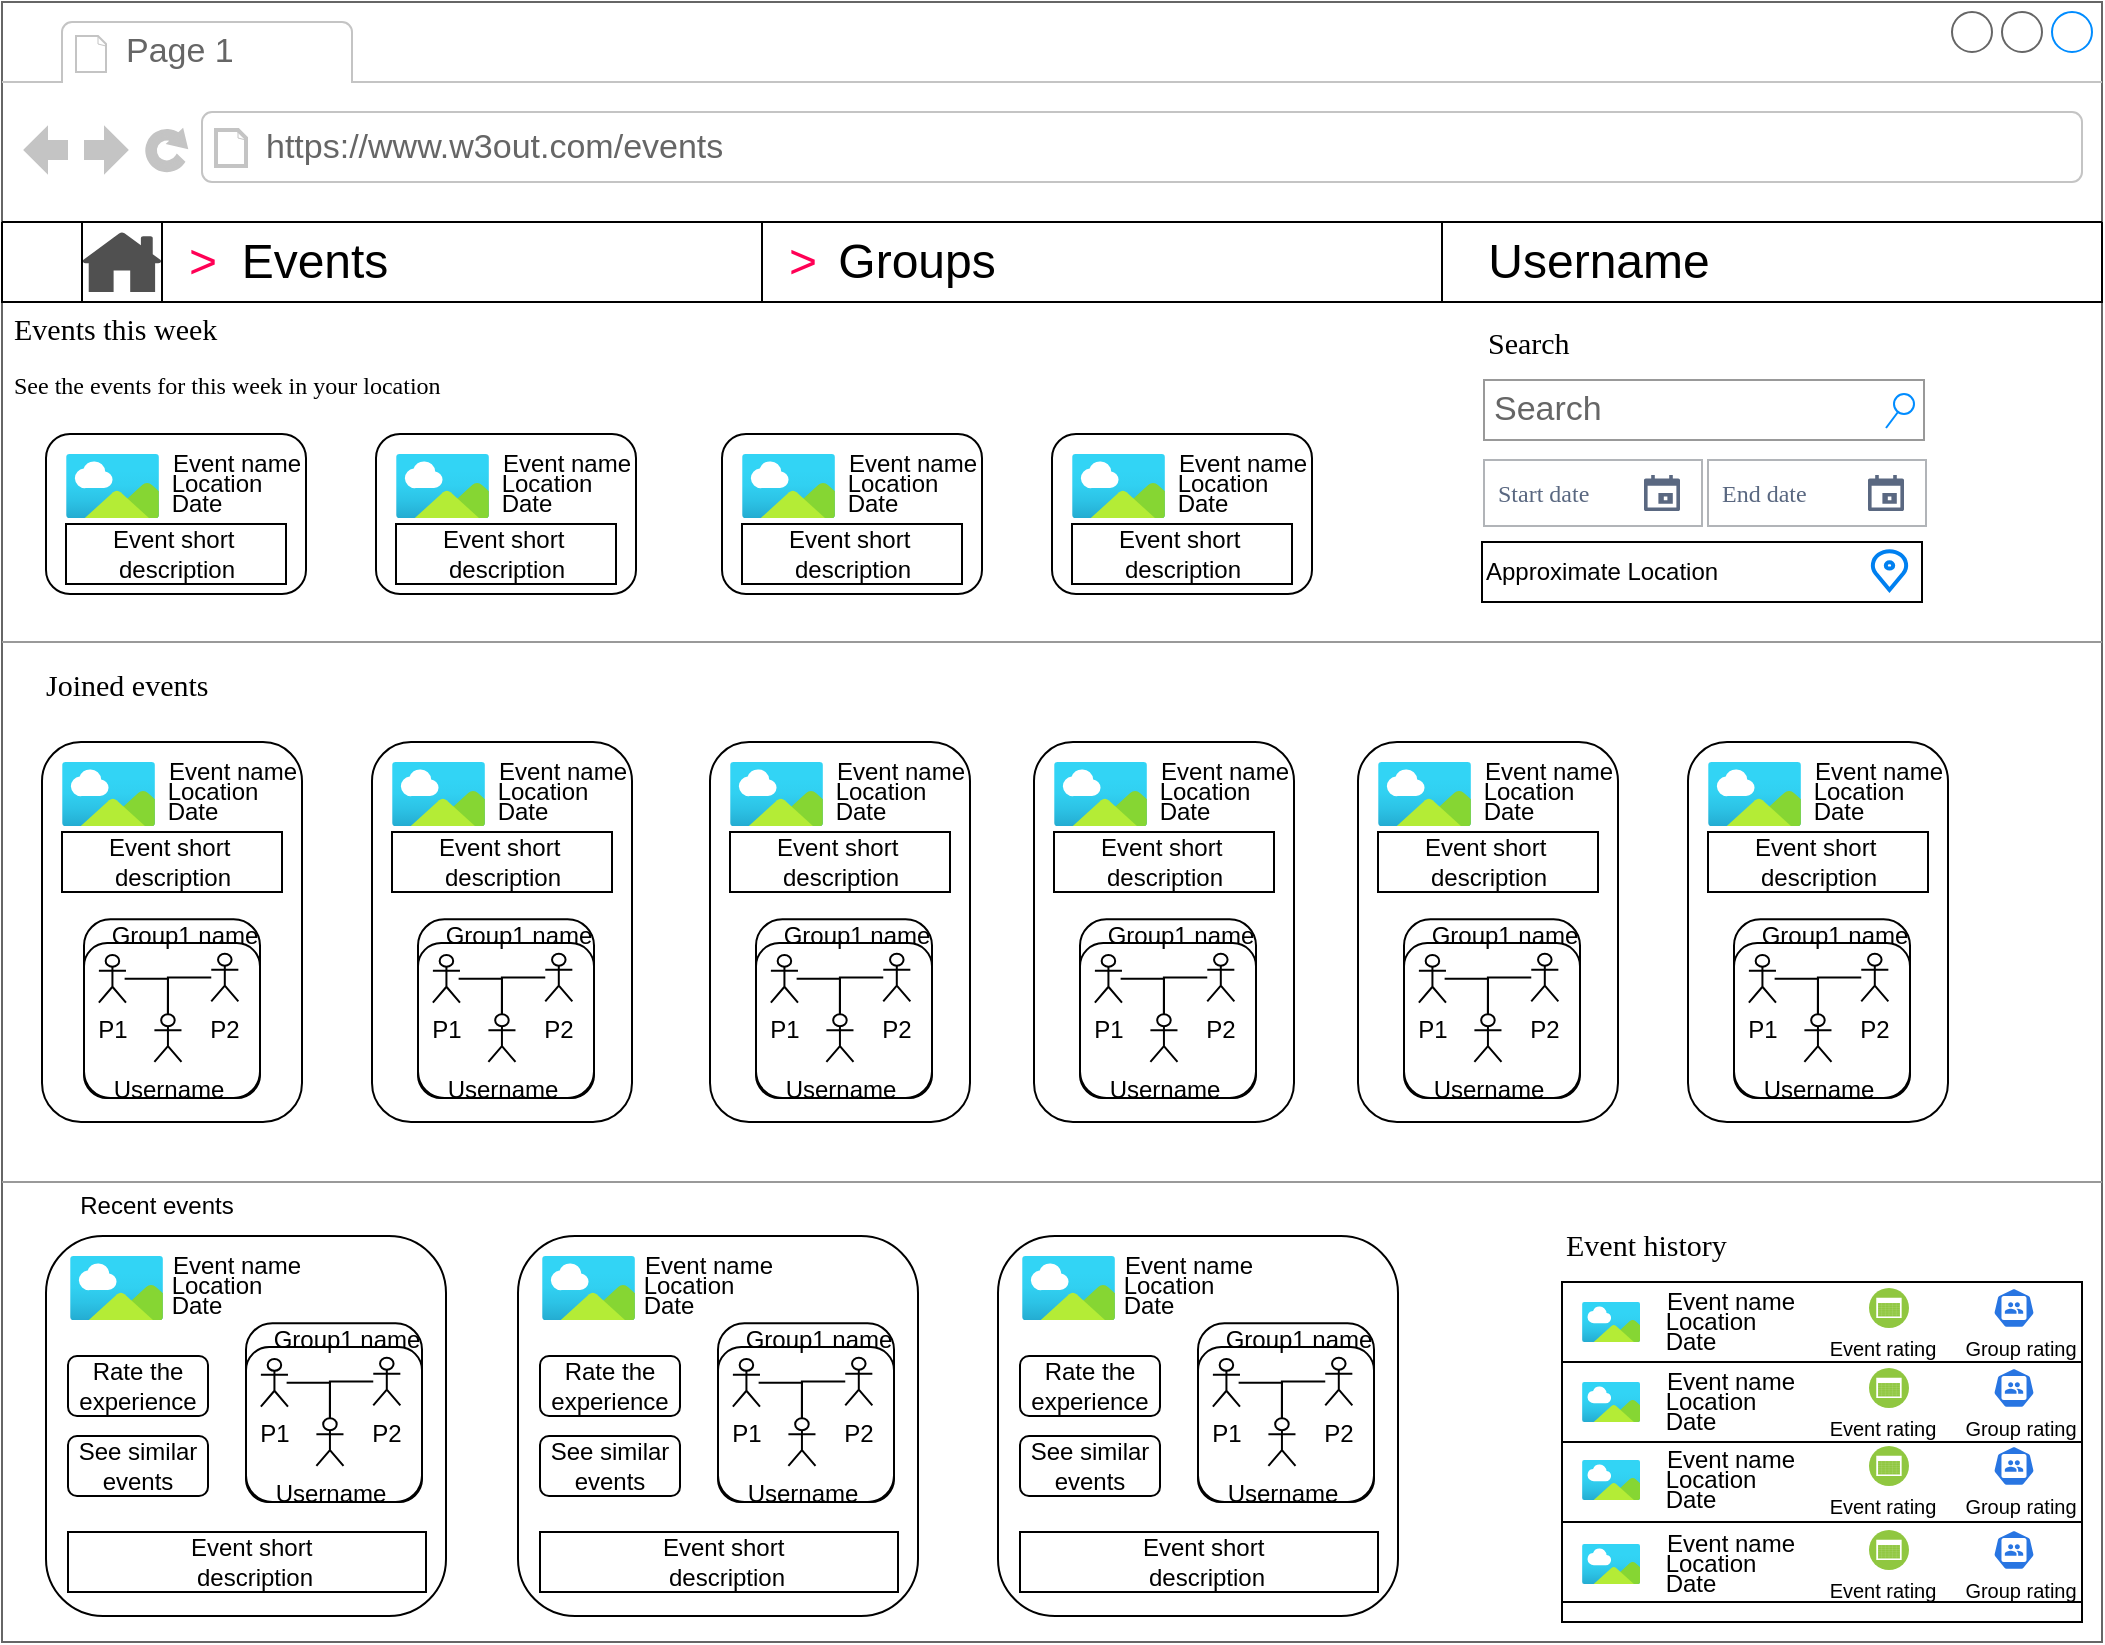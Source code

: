 <mxfile version="21.0.1" type="onedrive"><diagram name="Page-1" id="2cc2dc42-3aac-f2a9-1cec-7a8b7cbee084"><mxGraphModel grid="1" page="1" gridSize="10" guides="1" tooltips="1" connect="1" arrows="1" fold="1" pageScale="1" pageWidth="1100" pageHeight="850" background="none" math="0" shadow="0"><root><mxCell id="0"/><mxCell id="1" parent="0"/><mxCell id="7026571954dc6520-1" value="" style="strokeWidth=1;shadow=0;dashed=0;align=center;html=1;shape=mxgraph.mockup.containers.browserWindow;rSize=0;strokeColor=#666666;mainText=,;recursiveResize=0;rounded=0;labelBackgroundColor=none;fontFamily=Verdana;fontSize=12" vertex="1" parent="1"><mxGeometry x="30" y="20" width="1050" height="820" as="geometry"/></mxCell><mxCell id="7026571954dc6520-2" value="Page 1" style="strokeWidth=1;shadow=0;dashed=0;align=center;html=1;shape=mxgraph.mockup.containers.anchor;fontSize=17;fontColor=#666666;align=left;" vertex="1" parent="7026571954dc6520-1"><mxGeometry x="60" y="12" width="110" height="26" as="geometry"/></mxCell><mxCell id="7026571954dc6520-3" value="https://www.w3out.com/events" style="strokeWidth=1;shadow=0;dashed=0;align=center;html=1;shape=mxgraph.mockup.containers.anchor;rSize=0;fontSize=17;fontColor=#666666;align=left;" vertex="1" parent="7026571954dc6520-1"><mxGeometry x="130" y="60" width="250" height="26" as="geometry"/></mxCell><mxCell id="7026571954dc6520-6" value="Events this week" style="text;html=1;points=[];align=left;verticalAlign=top;spacingTop=-4;fontSize=15;fontFamily=Verdana" vertex="1" parent="7026571954dc6520-1"><mxGeometry x="4" y="152" width="170" height="30" as="geometry"/></mxCell><mxCell id="7026571954dc6520-7" value="See the events for this week in your location" style="text;html=1;points=[];align=left;verticalAlign=top;spacingTop=-4;fontSize=12;fontFamily=Verdana;whiteSpace=wrap;" vertex="1" parent="7026571954dc6520-1"><mxGeometry x="4" y="182" width="240" height="40" as="geometry"/></mxCell><mxCell id="7026571954dc6520-12" value="Search" style="text;html=1;points=[];align=left;verticalAlign=top;spacingTop=-4;fontSize=15;fontFamily=Verdana" vertex="1" parent="7026571954dc6520-1"><mxGeometry x="741" y="159" width="170" height="30" as="geometry"/></mxCell><mxCell id="7026571954dc6520-14" value="Search" style="strokeWidth=1;shadow=0;dashed=0;align=center;html=1;shape=mxgraph.mockup.forms.searchBox;strokeColor=#999999;mainText=;strokeColor2=#008cff;fontColor=#666666;fontSize=17;align=left;spacingLeft=3;rounded=0;labelBackgroundColor=none;" vertex="1" parent="7026571954dc6520-1"><mxGeometry x="741" y="189" width="220" height="30" as="geometry"/></mxCell><mxCell id="7026571954dc6520-15" value="" style="verticalLabelPosition=bottom;shadow=0;dashed=0;align=center;html=1;verticalAlign=top;strokeWidth=1;shape=mxgraph.mockup.markup.line;strokeColor=#999999;rounded=0;labelBackgroundColor=none;fillColor=#ffffff;fontFamily=Verdana;fontSize=12;fontColor=#000000;" vertex="1" parent="7026571954dc6520-1"><mxGeometry y="310" width="1050" height="20" as="geometry"/></mxCell><mxCell id="7026571954dc6520-16" value="Joined events" style="text;html=1;points=[];align=left;verticalAlign=top;spacingTop=-4;fontSize=15;fontFamily=Verdana" vertex="1" parent="7026571954dc6520-1"><mxGeometry x="20" y="330" width="170" height="30" as="geometry"/></mxCell><mxCell id="7026571954dc6520-21" value="" style="verticalLabelPosition=bottom;shadow=0;dashed=0;align=center;html=1;verticalAlign=top;strokeWidth=1;shape=mxgraph.mockup.markup.line;strokeColor=#999999;rounded=0;labelBackgroundColor=none;fillColor=#ffffff;fontFamily=Verdana;fontSize=12;fontColor=#000000;" vertex="1" parent="7026571954dc6520-1"><mxGeometry y="580" width="1050" height="20" as="geometry"/></mxCell><mxCell id="7026571954dc6520-32" value="Event history" style="text;html=1;points=[];align=left;verticalAlign=top;spacingTop=-4;fontSize=15;fontFamily=Verdana" vertex="1" parent="7026571954dc6520-1"><mxGeometry x="780" y="610" width="170" height="30" as="geometry"/></mxCell><mxCell id="7026571954dc6520-33" value="&lt;div style=&quot;text-align: justify&quot;&gt;&lt;/div&gt;" style="whiteSpace=wrap;html=1;rounded=0;shadow=0;labelBackgroundColor=none;strokeWidth=1;fontFamily=Verdana;fontSize=12;align=center;verticalAlign=top;" vertex="1" parent="7026571954dc6520-1"><mxGeometry x="780" y="640" width="260" height="170" as="geometry"/></mxCell><mxCell id="wlsTM-EWgnDsblmS1kuD-5" value="" style="shape=image;html=1;verticalAlign=top;verticalLabelPosition=bottom;labelBackgroundColor=#ffffff;imageAspect=0;aspect=fixed;image=https://cdn4.iconfinder.com/data/icons/evil-icons-user-interface/64/menu-128.png" vertex="1" parent="7026571954dc6520-1"><mxGeometry y="110" width="40" height="40" as="geometry"/></mxCell><mxCell id="wlsTM-EWgnDsblmS1kuD-8" value="" style="swimlane;startSize=0;" vertex="1" parent="7026571954dc6520-1"><mxGeometry x="380" y="110" width="340" height="40" as="geometry"/></mxCell><mxCell id="wlsTM-EWgnDsblmS1kuD-11" value="&lt;font style=&quot;font-size: 24px;&quot;&gt;Groups&lt;/font&gt;" style="text;html=1;align=center;verticalAlign=middle;resizable=0;points=[];autosize=1;strokeColor=none;fillColor=none;" vertex="1" parent="wlsTM-EWgnDsblmS1kuD-8"><mxGeometry x="27" width="100" height="40" as="geometry"/></mxCell><mxCell id="wlsTM-EWgnDsblmS1kuD-16" value="&lt;font style=&quot;font-size: 24px;&quot; color=&quot;#ff0055&quot;&gt;&amp;gt;&lt;/font&gt;" style="text;html=1;align=center;verticalAlign=middle;resizable=0;points=[];autosize=1;strokeColor=none;fillColor=none;" vertex="1" parent="wlsTM-EWgnDsblmS1kuD-8"><mxGeometry width="40" height="40" as="geometry"/></mxCell><mxCell id="wlsTM-EWgnDsblmS1kuD-13" value="" style="sketch=0;pointerEvents=1;shadow=0;dashed=0;html=1;strokeColor=none;fillColor=#505050;labelPosition=center;verticalLabelPosition=bottom;verticalAlign=top;outlineConnect=0;align=center;shape=mxgraph.office.concepts.home;" vertex="1" parent="7026571954dc6520-1"><mxGeometry x="40" y="115" width="40" height="30" as="geometry"/></mxCell><mxCell id="wlsTM-EWgnDsblmS1kuD-19" value="" style="rounded=1;whiteSpace=wrap;html=1;" vertex="1" parent="7026571954dc6520-1"><mxGeometry x="20" y="370" width="130" height="190" as="geometry"/></mxCell><mxCell id="wlsTM-EWgnDsblmS1kuD-20" value="" style="aspect=fixed;html=1;points=[];align=center;image;fontSize=12;image=img/lib/azure2/general/Image.svg;" vertex="1" parent="7026571954dc6520-1"><mxGeometry x="30" y="380" width="46.55" height="32" as="geometry"/></mxCell><mxCell id="wlsTM-EWgnDsblmS1kuD-21" value="Event name" style="text;html=1;align=center;verticalAlign=middle;resizable=0;points=[];autosize=1;strokeColor=none;fillColor=none;" vertex="1" parent="7026571954dc6520-1"><mxGeometry x="70" y="370" width="90" height="30" as="geometry"/></mxCell><mxCell id="wlsTM-EWgnDsblmS1kuD-22" value="Location" style="text;html=1;align=center;verticalAlign=middle;resizable=0;points=[];autosize=1;strokeColor=none;fillColor=none;" vertex="1" parent="7026571954dc6520-1"><mxGeometry x="70" y="380" width="70" height="30" as="geometry"/></mxCell><mxCell id="wlsTM-EWgnDsblmS1kuD-23" value="Date" style="text;html=1;align=center;verticalAlign=middle;resizable=0;points=[];autosize=1;strokeColor=none;fillColor=none;" vertex="1" parent="7026571954dc6520-1"><mxGeometry x="70" y="390" width="50" height="30" as="geometry"/></mxCell><mxCell id="wlsTM-EWgnDsblmS1kuD-24" value="" style="rounded=0;whiteSpace=wrap;html=1;" vertex="1" parent="7026571954dc6520-1"><mxGeometry x="30" y="415" width="110" height="30" as="geometry"/></mxCell><mxCell id="wlsTM-EWgnDsblmS1kuD-25" value="Event short&amp;nbsp;&lt;br&gt;description" style="text;html=1;align=center;verticalAlign=middle;resizable=0;points=[];autosize=1;strokeColor=none;fillColor=none;" vertex="1" parent="7026571954dc6520-1"><mxGeometry x="40" y="410" width="90" height="40" as="geometry"/></mxCell><mxCell id="wlsTM-EWgnDsblmS1kuD-26" value="" style="rounded=1;whiteSpace=wrap;html=1;" vertex="1" parent="7026571954dc6520-1"><mxGeometry x="22" y="216" width="130" height="80" as="geometry"/></mxCell><mxCell id="wlsTM-EWgnDsblmS1kuD-27" value="" style="aspect=fixed;html=1;points=[];align=center;image;fontSize=12;image=img/lib/azure2/general/Image.svg;" vertex="1" parent="7026571954dc6520-1"><mxGeometry x="32" y="226" width="46.55" height="32" as="geometry"/></mxCell><mxCell id="wlsTM-EWgnDsblmS1kuD-28" value="Event name" style="text;html=1;align=center;verticalAlign=middle;resizable=0;points=[];autosize=1;strokeColor=none;fillColor=none;" vertex="1" parent="7026571954dc6520-1"><mxGeometry x="72" y="216" width="90" height="30" as="geometry"/></mxCell><mxCell id="wlsTM-EWgnDsblmS1kuD-29" value="Location" style="text;html=1;align=center;verticalAlign=middle;resizable=0;points=[];autosize=1;strokeColor=none;fillColor=none;" vertex="1" parent="7026571954dc6520-1"><mxGeometry x="72" y="226" width="70" height="30" as="geometry"/></mxCell><mxCell id="wlsTM-EWgnDsblmS1kuD-30" value="Date" style="text;html=1;align=center;verticalAlign=middle;resizable=0;points=[];autosize=1;strokeColor=none;fillColor=none;" vertex="1" parent="7026571954dc6520-1"><mxGeometry x="72" y="236" width="50" height="30" as="geometry"/></mxCell><mxCell id="wlsTM-EWgnDsblmS1kuD-31" value="" style="rounded=0;whiteSpace=wrap;html=1;" vertex="1" parent="7026571954dc6520-1"><mxGeometry x="32" y="261" width="110" height="30" as="geometry"/></mxCell><mxCell id="wlsTM-EWgnDsblmS1kuD-32" value="Event short&amp;nbsp;&lt;br&gt;description" style="text;html=1;align=center;verticalAlign=middle;resizable=0;points=[];autosize=1;strokeColor=none;fillColor=none;" vertex="1" parent="7026571954dc6520-1"><mxGeometry x="42" y="256" width="90" height="40" as="geometry"/></mxCell><mxCell id="wlsTM-EWgnDsblmS1kuD-33" value="" style="rounded=1;whiteSpace=wrap;html=1;" vertex="1" parent="7026571954dc6520-1"><mxGeometry x="185" y="370" width="130" height="190" as="geometry"/></mxCell><mxCell id="wlsTM-EWgnDsblmS1kuD-34" value="" style="aspect=fixed;html=1;points=[];align=center;image;fontSize=12;image=img/lib/azure2/general/Image.svg;" vertex="1" parent="7026571954dc6520-1"><mxGeometry x="195" y="380" width="46.55" height="32" as="geometry"/></mxCell><mxCell id="wlsTM-EWgnDsblmS1kuD-35" value="Event name" style="text;html=1;align=center;verticalAlign=middle;resizable=0;points=[];autosize=1;strokeColor=none;fillColor=none;" vertex="1" parent="7026571954dc6520-1"><mxGeometry x="235" y="370" width="90" height="30" as="geometry"/></mxCell><mxCell id="wlsTM-EWgnDsblmS1kuD-36" value="Location" style="text;html=1;align=center;verticalAlign=middle;resizable=0;points=[];autosize=1;strokeColor=none;fillColor=none;" vertex="1" parent="7026571954dc6520-1"><mxGeometry x="235" y="380" width="70" height="30" as="geometry"/></mxCell><mxCell id="wlsTM-EWgnDsblmS1kuD-37" value="Date" style="text;html=1;align=center;verticalAlign=middle;resizable=0;points=[];autosize=1;strokeColor=none;fillColor=none;" vertex="1" parent="7026571954dc6520-1"><mxGeometry x="235" y="390" width="50" height="30" as="geometry"/></mxCell><mxCell id="wlsTM-EWgnDsblmS1kuD-38" value="" style="rounded=0;whiteSpace=wrap;html=1;" vertex="1" parent="7026571954dc6520-1"><mxGeometry x="195" y="415" width="110" height="30" as="geometry"/></mxCell><mxCell id="wlsTM-EWgnDsblmS1kuD-39" value="Event short&amp;nbsp;&lt;br&gt;description" style="text;html=1;align=center;verticalAlign=middle;resizable=0;points=[];autosize=1;strokeColor=none;fillColor=none;" vertex="1" parent="7026571954dc6520-1"><mxGeometry x="205" y="410" width="90" height="40" as="geometry"/></mxCell><mxCell id="wlsTM-EWgnDsblmS1kuD-40" value="" style="rounded=1;whiteSpace=wrap;html=1;" vertex="1" parent="7026571954dc6520-1"><mxGeometry x="187" y="216" width="130" height="80" as="geometry"/></mxCell><mxCell id="wlsTM-EWgnDsblmS1kuD-41" value="" style="aspect=fixed;html=1;points=[];align=center;image;fontSize=12;image=img/lib/azure2/general/Image.svg;" vertex="1" parent="7026571954dc6520-1"><mxGeometry x="197" y="226" width="46.55" height="32" as="geometry"/></mxCell><mxCell id="wlsTM-EWgnDsblmS1kuD-42" value="Event name" style="text;html=1;align=center;verticalAlign=middle;resizable=0;points=[];autosize=1;strokeColor=none;fillColor=none;" vertex="1" parent="7026571954dc6520-1"><mxGeometry x="237" y="216" width="90" height="30" as="geometry"/></mxCell><mxCell id="wlsTM-EWgnDsblmS1kuD-43" value="Location" style="text;html=1;align=center;verticalAlign=middle;resizable=0;points=[];autosize=1;strokeColor=none;fillColor=none;" vertex="1" parent="7026571954dc6520-1"><mxGeometry x="237" y="226" width="70" height="30" as="geometry"/></mxCell><mxCell id="wlsTM-EWgnDsblmS1kuD-44" value="Date" style="text;html=1;align=center;verticalAlign=middle;resizable=0;points=[];autosize=1;strokeColor=none;fillColor=none;" vertex="1" parent="7026571954dc6520-1"><mxGeometry x="237" y="236" width="50" height="30" as="geometry"/></mxCell><mxCell id="wlsTM-EWgnDsblmS1kuD-45" value="" style="rounded=0;whiteSpace=wrap;html=1;" vertex="1" parent="7026571954dc6520-1"><mxGeometry x="197" y="261" width="110" height="30" as="geometry"/></mxCell><mxCell id="wlsTM-EWgnDsblmS1kuD-46" value="Event short&amp;nbsp;&lt;br&gt;description" style="text;html=1;align=center;verticalAlign=middle;resizable=0;points=[];autosize=1;strokeColor=none;fillColor=none;" vertex="1" parent="7026571954dc6520-1"><mxGeometry x="207" y="256" width="90" height="40" as="geometry"/></mxCell><mxCell id="wlsTM-EWgnDsblmS1kuD-54" value="" style="rounded=1;whiteSpace=wrap;html=1;" vertex="1" parent="7026571954dc6520-1"><mxGeometry x="360" y="216" width="130" height="80" as="geometry"/></mxCell><mxCell id="wlsTM-EWgnDsblmS1kuD-55" value="" style="aspect=fixed;html=1;points=[];align=center;image;fontSize=12;image=img/lib/azure2/general/Image.svg;" vertex="1" parent="7026571954dc6520-1"><mxGeometry x="370" y="226" width="46.55" height="32" as="geometry"/></mxCell><mxCell id="wlsTM-EWgnDsblmS1kuD-56" value="Event name" style="text;html=1;align=center;verticalAlign=middle;resizable=0;points=[];autosize=1;strokeColor=none;fillColor=none;" vertex="1" parent="7026571954dc6520-1"><mxGeometry x="410" y="216" width="90" height="30" as="geometry"/></mxCell><mxCell id="wlsTM-EWgnDsblmS1kuD-57" value="Location" style="text;html=1;align=center;verticalAlign=middle;resizable=0;points=[];autosize=1;strokeColor=none;fillColor=none;" vertex="1" parent="7026571954dc6520-1"><mxGeometry x="410" y="226" width="70" height="30" as="geometry"/></mxCell><mxCell id="wlsTM-EWgnDsblmS1kuD-58" value="Date" style="text;html=1;align=center;verticalAlign=middle;resizable=0;points=[];autosize=1;strokeColor=none;fillColor=none;" vertex="1" parent="7026571954dc6520-1"><mxGeometry x="410" y="236" width="50" height="30" as="geometry"/></mxCell><mxCell id="wlsTM-EWgnDsblmS1kuD-59" value="" style="rounded=0;whiteSpace=wrap;html=1;" vertex="1" parent="7026571954dc6520-1"><mxGeometry x="370" y="261" width="110" height="30" as="geometry"/></mxCell><mxCell id="wlsTM-EWgnDsblmS1kuD-60" value="Event short&amp;nbsp;&lt;br&gt;description" style="text;html=1;align=center;verticalAlign=middle;resizable=0;points=[];autosize=1;strokeColor=none;fillColor=none;" vertex="1" parent="7026571954dc6520-1"><mxGeometry x="380" y="256" width="90" height="40" as="geometry"/></mxCell><mxCell id="wlsTM-EWgnDsblmS1kuD-68" value="" style="rounded=1;whiteSpace=wrap;html=1;" vertex="1" parent="7026571954dc6520-1"><mxGeometry x="525" y="216" width="130" height="80" as="geometry"/></mxCell><mxCell id="wlsTM-EWgnDsblmS1kuD-69" value="" style="aspect=fixed;html=1;points=[];align=center;image;fontSize=12;image=img/lib/azure2/general/Image.svg;" vertex="1" parent="7026571954dc6520-1"><mxGeometry x="535" y="226" width="46.55" height="32" as="geometry"/></mxCell><mxCell id="wlsTM-EWgnDsblmS1kuD-70" value="Event name" style="text;html=1;align=center;verticalAlign=middle;resizable=0;points=[];autosize=1;strokeColor=none;fillColor=none;" vertex="1" parent="7026571954dc6520-1"><mxGeometry x="575" y="216" width="90" height="30" as="geometry"/></mxCell><mxCell id="wlsTM-EWgnDsblmS1kuD-71" value="Location" style="text;html=1;align=center;verticalAlign=middle;resizable=0;points=[];autosize=1;strokeColor=none;fillColor=none;" vertex="1" parent="7026571954dc6520-1"><mxGeometry x="575" y="226" width="70" height="30" as="geometry"/></mxCell><mxCell id="wlsTM-EWgnDsblmS1kuD-72" value="Date" style="text;html=1;align=center;verticalAlign=middle;resizable=0;points=[];autosize=1;strokeColor=none;fillColor=none;" vertex="1" parent="7026571954dc6520-1"><mxGeometry x="575" y="236" width="50" height="30" as="geometry"/></mxCell><mxCell id="wlsTM-EWgnDsblmS1kuD-73" value="" style="rounded=0;whiteSpace=wrap;html=1;" vertex="1" parent="7026571954dc6520-1"><mxGeometry x="535" y="261" width="110" height="30" as="geometry"/></mxCell><mxCell id="wlsTM-EWgnDsblmS1kuD-74" value="Event short&amp;nbsp;&lt;br&gt;description" style="text;html=1;align=center;verticalAlign=middle;resizable=0;points=[];autosize=1;strokeColor=none;fillColor=none;" vertex="1" parent="7026571954dc6520-1"><mxGeometry x="545" y="256" width="90" height="40" as="geometry"/></mxCell><mxCell id="PswUvU7GoWv7nSjoJi2_-19" value="" style="rounded=1;whiteSpace=wrap;html=1;" vertex="1" parent="7026571954dc6520-1"><mxGeometry x="22" y="617" width="200" height="190" as="geometry"/></mxCell><mxCell id="PswUvU7GoWv7nSjoJi2_-20" value="" style="aspect=fixed;html=1;points=[];align=center;image;fontSize=12;image=img/lib/azure2/general/Image.svg;" vertex="1" parent="7026571954dc6520-1"><mxGeometry x="34" y="627" width="46.55" height="32" as="geometry"/></mxCell><mxCell id="PswUvU7GoWv7nSjoJi2_-21" value="Event name" style="text;html=1;align=center;verticalAlign=middle;resizable=0;points=[];autosize=1;strokeColor=none;fillColor=none;" vertex="1" parent="7026571954dc6520-1"><mxGeometry x="72" y="617" width="90" height="30" as="geometry"/></mxCell><mxCell id="PswUvU7GoWv7nSjoJi2_-22" value="Location" style="text;html=1;align=center;verticalAlign=middle;resizable=0;points=[];autosize=1;strokeColor=none;fillColor=none;" vertex="1" parent="7026571954dc6520-1"><mxGeometry x="72" y="627" width="70" height="30" as="geometry"/></mxCell><mxCell id="PswUvU7GoWv7nSjoJi2_-23" value="Date" style="text;html=1;align=center;verticalAlign=middle;resizable=0;points=[];autosize=1;strokeColor=none;fillColor=none;" vertex="1" parent="7026571954dc6520-1"><mxGeometry x="72" y="637" width="50" height="30" as="geometry"/></mxCell><mxCell id="PswUvU7GoWv7nSjoJi2_-24" value="" style="rounded=0;whiteSpace=wrap;html=1;" vertex="1" parent="7026571954dc6520-1"><mxGeometry x="33" y="765" width="179" height="30" as="geometry"/></mxCell><mxCell id="PswUvU7GoWv7nSjoJi2_-25" value="Event short&amp;nbsp;&lt;br&gt;description" style="text;html=1;align=center;verticalAlign=middle;resizable=0;points=[];autosize=1;strokeColor=none;fillColor=none;" vertex="1" parent="7026571954dc6520-1"><mxGeometry x="81" y="760" width="90" height="40" as="geometry"/></mxCell><mxCell id="PswUvU7GoWv7nSjoJi2_-26" value="" style="group" vertex="1" connectable="0" parent="7026571954dc6520-1"><mxGeometry x="122" y="660" width="88" height="90" as="geometry"/></mxCell><mxCell id="PswUvU7GoWv7nSjoJi2_-27" value="" style="rounded=1;whiteSpace=wrap;html=1;" vertex="1" parent="PswUvU7GoWv7nSjoJi2_-26"><mxGeometry y="12.517" width="88" height="77.483" as="geometry"/></mxCell><mxCell id="PswUvU7GoWv7nSjoJi2_-28" value="P1" style="shape=umlActor;verticalLabelPosition=bottom;verticalAlign=top;html=1;outlineConnect=0;" vertex="1" parent="PswUvU7GoWv7nSjoJi2_-26"><mxGeometry x="7.446" y="18.477" width="13.538" height="23.841" as="geometry"/></mxCell><mxCell id="PswUvU7GoWv7nSjoJi2_-29" value="P2" style="shape=umlActor;verticalLabelPosition=bottom;verticalAlign=top;html=1;outlineConnect=0;" vertex="1" parent="PswUvU7GoWv7nSjoJi2_-26"><mxGeometry x="63.631" y="17.881" width="13.538" height="23.841" as="geometry"/></mxCell><mxCell id="PswUvU7GoWv7nSjoJi2_-30" style="edgeStyle=orthogonalEdgeStyle;rounded=0;orthogonalLoop=1;jettySize=auto;html=1;exitX=0.5;exitY=0;exitDx=0;exitDy=0;exitPerimeter=0;endArrow=none;endFill=0;" edge="1" parent="PswUvU7GoWv7nSjoJi2_-26" source="PswUvU7GoWv7nSjoJi2_-31"><mxGeometry relative="1" as="geometry"><mxPoint x="20.308" y="30.397" as="targetPoint"/><Array as="points"><mxPoint x="41.969" y="30.397"/></Array></mxGeometry></mxCell><mxCell id="PswUvU7GoWv7nSjoJi2_-31" value="Username" style="shape=umlActor;verticalLabelPosition=bottom;verticalAlign=top;html=1;outlineConnect=0;" vertex="1" parent="PswUvU7GoWv7nSjoJi2_-26"><mxGeometry x="35.2" y="48.137" width="13.538" height="23.841" as="geometry"/></mxCell><mxCell id="PswUvU7GoWv7nSjoJi2_-32" value="" style="edgeStyle=orthogonalEdgeStyle;rounded=0;orthogonalLoop=1;jettySize=auto;html=1;endArrow=none;endFill=0;" edge="1" parent="PswUvU7GoWv7nSjoJi2_-26" source="PswUvU7GoWv7nSjoJi2_-29" target="PswUvU7GoWv7nSjoJi2_-31"><mxGeometry relative="1" as="geometry"><Array as="points"><mxPoint x="41.969" y="30.397"/></Array></mxGeometry></mxCell><mxCell id="PswUvU7GoWv7nSjoJi2_-33" value="" style="rounded=1;whiteSpace=wrap;html=1;fillColor=none;" vertex="1" parent="PswUvU7GoWv7nSjoJi2_-26"><mxGeometry y="0.596" width="88" height="89.404" as="geometry"/></mxCell><mxCell id="PswUvU7GoWv7nSjoJi2_-34" value="Group1 name" style="text;html=1;align=center;verticalAlign=middle;resizable=0;points=[];autosize=1;strokeColor=none;fillColor=none;" vertex="1" parent="PswUvU7GoWv7nSjoJi2_-26"><mxGeometry x="-0.203" y="-5.727" width="100" height="30" as="geometry"/></mxCell><mxCell id="PswUvU7GoWv7nSjoJi2_-35" value="Rate the experience" style="rounded=1;whiteSpace=wrap;html=1;" vertex="1" parent="7026571954dc6520-1"><mxGeometry x="33" y="677" width="70" height="30" as="geometry"/></mxCell><mxCell id="PswUvU7GoWv7nSjoJi2_-36" value="See similar events" style="rounded=1;whiteSpace=wrap;html=1;" vertex="1" parent="7026571954dc6520-1"><mxGeometry x="33" y="717" width="70" height="30" as="geometry"/></mxCell><mxCell id="PswUvU7GoWv7nSjoJi2_-37" value="Recent events" style="text;html=1;align=center;verticalAlign=middle;resizable=0;points=[];autosize=1;strokeColor=none;fillColor=none;" vertex="1" parent="7026571954dc6520-1"><mxGeometry x="27" y="587" width="100" height="30" as="geometry"/></mxCell><mxCell id="PswUvU7GoWv7nSjoJi2_-38" value="" style="rounded=1;whiteSpace=wrap;html=1;" vertex="1" parent="7026571954dc6520-1"><mxGeometry x="258" y="617" width="200" height="190" as="geometry"/></mxCell><mxCell id="PswUvU7GoWv7nSjoJi2_-39" value="" style="aspect=fixed;html=1;points=[];align=center;image;fontSize=12;image=img/lib/azure2/general/Image.svg;" vertex="1" parent="7026571954dc6520-1"><mxGeometry x="270" y="627" width="46.55" height="32" as="geometry"/></mxCell><mxCell id="PswUvU7GoWv7nSjoJi2_-40" value="Event name" style="text;html=1;align=center;verticalAlign=middle;resizable=0;points=[];autosize=1;strokeColor=none;fillColor=none;" vertex="1" parent="7026571954dc6520-1"><mxGeometry x="308" y="617" width="90" height="30" as="geometry"/></mxCell><mxCell id="PswUvU7GoWv7nSjoJi2_-41" value="Location" style="text;html=1;align=center;verticalAlign=middle;resizable=0;points=[];autosize=1;strokeColor=none;fillColor=none;" vertex="1" parent="7026571954dc6520-1"><mxGeometry x="308" y="627" width="70" height="30" as="geometry"/></mxCell><mxCell id="PswUvU7GoWv7nSjoJi2_-42" value="Date" style="text;html=1;align=center;verticalAlign=middle;resizable=0;points=[];autosize=1;strokeColor=none;fillColor=none;" vertex="1" parent="7026571954dc6520-1"><mxGeometry x="308" y="637" width="50" height="30" as="geometry"/></mxCell><mxCell id="PswUvU7GoWv7nSjoJi2_-43" value="" style="rounded=0;whiteSpace=wrap;html=1;" vertex="1" parent="7026571954dc6520-1"><mxGeometry x="269" y="765" width="179" height="30" as="geometry"/></mxCell><mxCell id="PswUvU7GoWv7nSjoJi2_-44" value="Event short&amp;nbsp;&lt;br&gt;description" style="text;html=1;align=center;verticalAlign=middle;resizable=0;points=[];autosize=1;strokeColor=none;fillColor=none;" vertex="1" parent="7026571954dc6520-1"><mxGeometry x="317" y="760" width="90" height="40" as="geometry"/></mxCell><mxCell id="PswUvU7GoWv7nSjoJi2_-45" value="" style="group" vertex="1" connectable="0" parent="7026571954dc6520-1"><mxGeometry x="358" y="660" width="88" height="90" as="geometry"/></mxCell><mxCell id="PswUvU7GoWv7nSjoJi2_-46" value="" style="rounded=1;whiteSpace=wrap;html=1;" vertex="1" parent="PswUvU7GoWv7nSjoJi2_-45"><mxGeometry y="12.517" width="88" height="77.483" as="geometry"/></mxCell><mxCell id="PswUvU7GoWv7nSjoJi2_-47" value="P1" style="shape=umlActor;verticalLabelPosition=bottom;verticalAlign=top;html=1;outlineConnect=0;" vertex="1" parent="PswUvU7GoWv7nSjoJi2_-45"><mxGeometry x="7.446" y="18.477" width="13.538" height="23.841" as="geometry"/></mxCell><mxCell id="PswUvU7GoWv7nSjoJi2_-48" value="P2" style="shape=umlActor;verticalLabelPosition=bottom;verticalAlign=top;html=1;outlineConnect=0;" vertex="1" parent="PswUvU7GoWv7nSjoJi2_-45"><mxGeometry x="63.631" y="17.881" width="13.538" height="23.841" as="geometry"/></mxCell><mxCell id="PswUvU7GoWv7nSjoJi2_-49" style="edgeStyle=orthogonalEdgeStyle;rounded=0;orthogonalLoop=1;jettySize=auto;html=1;exitX=0.5;exitY=0;exitDx=0;exitDy=0;exitPerimeter=0;endArrow=none;endFill=0;" edge="1" parent="PswUvU7GoWv7nSjoJi2_-45" source="PswUvU7GoWv7nSjoJi2_-50"><mxGeometry relative="1" as="geometry"><mxPoint x="20.308" y="30.397" as="targetPoint"/><Array as="points"><mxPoint x="41.969" y="30.397"/></Array></mxGeometry></mxCell><mxCell id="PswUvU7GoWv7nSjoJi2_-50" value="Username" style="shape=umlActor;verticalLabelPosition=bottom;verticalAlign=top;html=1;outlineConnect=0;" vertex="1" parent="PswUvU7GoWv7nSjoJi2_-45"><mxGeometry x="35.2" y="48.137" width="13.538" height="23.841" as="geometry"/></mxCell><mxCell id="PswUvU7GoWv7nSjoJi2_-51" value="" style="edgeStyle=orthogonalEdgeStyle;rounded=0;orthogonalLoop=1;jettySize=auto;html=1;endArrow=none;endFill=0;" edge="1" parent="PswUvU7GoWv7nSjoJi2_-45" source="PswUvU7GoWv7nSjoJi2_-48" target="PswUvU7GoWv7nSjoJi2_-50"><mxGeometry relative="1" as="geometry"><Array as="points"><mxPoint x="41.969" y="30.397"/></Array></mxGeometry></mxCell><mxCell id="PswUvU7GoWv7nSjoJi2_-52" value="" style="rounded=1;whiteSpace=wrap;html=1;fillColor=none;" vertex="1" parent="PswUvU7GoWv7nSjoJi2_-45"><mxGeometry y="0.596" width="88" height="89.404" as="geometry"/></mxCell><mxCell id="PswUvU7GoWv7nSjoJi2_-53" value="Group1 name" style="text;html=1;align=center;verticalAlign=middle;resizable=0;points=[];autosize=1;strokeColor=none;fillColor=none;" vertex="1" parent="PswUvU7GoWv7nSjoJi2_-45"><mxGeometry x="-0.203" y="-5.727" width="100" height="30" as="geometry"/></mxCell><mxCell id="PswUvU7GoWv7nSjoJi2_-54" value="Rate the experience" style="rounded=1;whiteSpace=wrap;html=1;" vertex="1" parent="7026571954dc6520-1"><mxGeometry x="269" y="677" width="70" height="30" as="geometry"/></mxCell><mxCell id="PswUvU7GoWv7nSjoJi2_-55" value="See similar events" style="rounded=1;whiteSpace=wrap;html=1;" vertex="1" parent="7026571954dc6520-1"><mxGeometry x="269" y="717" width="70" height="30" as="geometry"/></mxCell><mxCell id="PswUvU7GoWv7nSjoJi2_-56" value="" style="rounded=1;whiteSpace=wrap;html=1;" vertex="1" parent="7026571954dc6520-1"><mxGeometry x="498" y="617" width="200" height="190" as="geometry"/></mxCell><mxCell id="PswUvU7GoWv7nSjoJi2_-57" value="" style="aspect=fixed;html=1;points=[];align=center;image;fontSize=12;image=img/lib/azure2/general/Image.svg;" vertex="1" parent="7026571954dc6520-1"><mxGeometry x="510" y="627" width="46.55" height="32" as="geometry"/></mxCell><mxCell id="PswUvU7GoWv7nSjoJi2_-58" value="Event name" style="text;html=1;align=center;verticalAlign=middle;resizable=0;points=[];autosize=1;strokeColor=none;fillColor=none;" vertex="1" parent="7026571954dc6520-1"><mxGeometry x="548" y="617" width="90" height="30" as="geometry"/></mxCell><mxCell id="PswUvU7GoWv7nSjoJi2_-59" value="Location" style="text;html=1;align=center;verticalAlign=middle;resizable=0;points=[];autosize=1;strokeColor=none;fillColor=none;" vertex="1" parent="7026571954dc6520-1"><mxGeometry x="548" y="627" width="70" height="30" as="geometry"/></mxCell><mxCell id="PswUvU7GoWv7nSjoJi2_-60" value="Date" style="text;html=1;align=center;verticalAlign=middle;resizable=0;points=[];autosize=1;strokeColor=none;fillColor=none;" vertex="1" parent="7026571954dc6520-1"><mxGeometry x="548" y="637" width="50" height="30" as="geometry"/></mxCell><mxCell id="PswUvU7GoWv7nSjoJi2_-61" value="" style="rounded=0;whiteSpace=wrap;html=1;" vertex="1" parent="7026571954dc6520-1"><mxGeometry x="509" y="765" width="179" height="30" as="geometry"/></mxCell><mxCell id="PswUvU7GoWv7nSjoJi2_-62" value="Event short&amp;nbsp;&lt;br&gt;description" style="text;html=1;align=center;verticalAlign=middle;resizable=0;points=[];autosize=1;strokeColor=none;fillColor=none;" vertex="1" parent="7026571954dc6520-1"><mxGeometry x="557" y="760" width="90" height="40" as="geometry"/></mxCell><mxCell id="PswUvU7GoWv7nSjoJi2_-63" value="" style="group" vertex="1" connectable="0" parent="7026571954dc6520-1"><mxGeometry x="598" y="660" width="88" height="90" as="geometry"/></mxCell><mxCell id="PswUvU7GoWv7nSjoJi2_-64" value="" style="rounded=1;whiteSpace=wrap;html=1;" vertex="1" parent="PswUvU7GoWv7nSjoJi2_-63"><mxGeometry y="12.517" width="88" height="77.483" as="geometry"/></mxCell><mxCell id="PswUvU7GoWv7nSjoJi2_-65" value="P1" style="shape=umlActor;verticalLabelPosition=bottom;verticalAlign=top;html=1;outlineConnect=0;" vertex="1" parent="PswUvU7GoWv7nSjoJi2_-63"><mxGeometry x="7.446" y="18.477" width="13.538" height="23.841" as="geometry"/></mxCell><mxCell id="PswUvU7GoWv7nSjoJi2_-66" value="P2" style="shape=umlActor;verticalLabelPosition=bottom;verticalAlign=top;html=1;outlineConnect=0;" vertex="1" parent="PswUvU7GoWv7nSjoJi2_-63"><mxGeometry x="63.631" y="17.881" width="13.538" height="23.841" as="geometry"/></mxCell><mxCell id="PswUvU7GoWv7nSjoJi2_-67" style="edgeStyle=orthogonalEdgeStyle;rounded=0;orthogonalLoop=1;jettySize=auto;html=1;exitX=0.5;exitY=0;exitDx=0;exitDy=0;exitPerimeter=0;endArrow=none;endFill=0;" edge="1" parent="PswUvU7GoWv7nSjoJi2_-63" source="PswUvU7GoWv7nSjoJi2_-68"><mxGeometry relative="1" as="geometry"><mxPoint x="20.308" y="30.397" as="targetPoint"/><Array as="points"><mxPoint x="41.969" y="30.397"/></Array></mxGeometry></mxCell><mxCell id="PswUvU7GoWv7nSjoJi2_-68" value="Username" style="shape=umlActor;verticalLabelPosition=bottom;verticalAlign=top;html=1;outlineConnect=0;" vertex="1" parent="PswUvU7GoWv7nSjoJi2_-63"><mxGeometry x="35.2" y="48.137" width="13.538" height="23.841" as="geometry"/></mxCell><mxCell id="PswUvU7GoWv7nSjoJi2_-69" value="" style="edgeStyle=orthogonalEdgeStyle;rounded=0;orthogonalLoop=1;jettySize=auto;html=1;endArrow=none;endFill=0;" edge="1" parent="PswUvU7GoWv7nSjoJi2_-63" source="PswUvU7GoWv7nSjoJi2_-66" target="PswUvU7GoWv7nSjoJi2_-68"><mxGeometry relative="1" as="geometry"><Array as="points"><mxPoint x="41.969" y="30.397"/></Array></mxGeometry></mxCell><mxCell id="PswUvU7GoWv7nSjoJi2_-70" value="" style="rounded=1;whiteSpace=wrap;html=1;fillColor=none;" vertex="1" parent="PswUvU7GoWv7nSjoJi2_-63"><mxGeometry y="0.596" width="88" height="89.404" as="geometry"/></mxCell><mxCell id="PswUvU7GoWv7nSjoJi2_-71" value="Group1 name" style="text;html=1;align=center;verticalAlign=middle;resizable=0;points=[];autosize=1;strokeColor=none;fillColor=none;" vertex="1" parent="PswUvU7GoWv7nSjoJi2_-63"><mxGeometry x="-0.203" y="-5.727" width="100" height="30" as="geometry"/></mxCell><mxCell id="PswUvU7GoWv7nSjoJi2_-72" value="Rate the experience" style="rounded=1;whiteSpace=wrap;html=1;" vertex="1" parent="7026571954dc6520-1"><mxGeometry x="509" y="677" width="70" height="30" as="geometry"/></mxCell><mxCell id="PswUvU7GoWv7nSjoJi2_-73" value="See similar events" style="rounded=1;whiteSpace=wrap;html=1;" vertex="1" parent="7026571954dc6520-1"><mxGeometry x="509" y="717" width="70" height="30" as="geometry"/></mxCell><mxCell id="SwkVHxH7qf517YYLQ6Va-10" value="" style="group" connectable="0" vertex="1" parent="7026571954dc6520-1"><mxGeometry x="208" y="458" width="88" height="90" as="geometry"/></mxCell><mxCell id="SwkVHxH7qf517YYLQ6Va-11" value="" style="rounded=1;whiteSpace=wrap;html=1;" vertex="1" parent="SwkVHxH7qf517YYLQ6Va-10"><mxGeometry y="12.517" width="88" height="77.483" as="geometry"/></mxCell><mxCell id="SwkVHxH7qf517YYLQ6Va-12" value="P1" style="shape=umlActor;verticalLabelPosition=bottom;verticalAlign=top;html=1;outlineConnect=0;" vertex="1" parent="SwkVHxH7qf517YYLQ6Va-10"><mxGeometry x="7.446" y="18.477" width="13.538" height="23.841" as="geometry"/></mxCell><mxCell id="SwkVHxH7qf517YYLQ6Va-13" value="P2" style="shape=umlActor;verticalLabelPosition=bottom;verticalAlign=top;html=1;outlineConnect=0;" vertex="1" parent="SwkVHxH7qf517YYLQ6Va-10"><mxGeometry x="63.631" y="17.881" width="13.538" height="23.841" as="geometry"/></mxCell><mxCell id="SwkVHxH7qf517YYLQ6Va-14" style="edgeStyle=orthogonalEdgeStyle;rounded=0;orthogonalLoop=1;jettySize=auto;html=1;exitX=0.5;exitY=0;exitDx=0;exitDy=0;exitPerimeter=0;endArrow=none;endFill=0;" edge="1" parent="SwkVHxH7qf517YYLQ6Va-10" source="SwkVHxH7qf517YYLQ6Va-15"><mxGeometry relative="1" as="geometry"><mxPoint x="20.308" y="30.397" as="targetPoint"/><Array as="points"><mxPoint x="41.969" y="30.397"/></Array></mxGeometry></mxCell><mxCell id="SwkVHxH7qf517YYLQ6Va-15" value="Username" style="shape=umlActor;verticalLabelPosition=bottom;verticalAlign=top;html=1;outlineConnect=0;" vertex="1" parent="SwkVHxH7qf517YYLQ6Va-10"><mxGeometry x="35.2" y="48.137" width="13.538" height="23.841" as="geometry"/></mxCell><mxCell id="SwkVHxH7qf517YYLQ6Va-16" value="" style="edgeStyle=orthogonalEdgeStyle;rounded=0;orthogonalLoop=1;jettySize=auto;html=1;endArrow=none;endFill=0;" edge="1" parent="SwkVHxH7qf517YYLQ6Va-10" source="SwkVHxH7qf517YYLQ6Va-13" target="SwkVHxH7qf517YYLQ6Va-15"><mxGeometry relative="1" as="geometry"><Array as="points"><mxPoint x="41.969" y="30.397"/></Array></mxGeometry></mxCell><mxCell id="SwkVHxH7qf517YYLQ6Va-17" value="" style="rounded=1;whiteSpace=wrap;html=1;fillColor=none;" vertex="1" parent="SwkVHxH7qf517YYLQ6Va-10"><mxGeometry y="0.596" width="88" height="89.404" as="geometry"/></mxCell><mxCell id="SwkVHxH7qf517YYLQ6Va-18" value="Group1 name" style="text;html=1;align=center;verticalAlign=middle;resizable=0;points=[];autosize=1;strokeColor=none;fillColor=none;" vertex="1" parent="SwkVHxH7qf517YYLQ6Va-10"><mxGeometry x="-0.203" y="-5.727" width="100" height="30" as="geometry"/></mxCell><mxCell id="wlsTM-EWgnDsblmS1kuD-6" value="" style="swimlane;startSize=0;" vertex="1" parent="1"><mxGeometry x="30" y="130" width="40" height="40" as="geometry"/></mxCell><mxCell id="wlsTM-EWgnDsblmS1kuD-7" value="" style="swimlane;startSize=0;" vertex="1" parent="1"><mxGeometry x="70" y="130" width="340" height="40" as="geometry"/></mxCell><mxCell id="wlsTM-EWgnDsblmS1kuD-10" value="&lt;font style=&quot;font-size: 24px;&quot;&gt;Events&lt;/font&gt;" style="text;html=1;align=center;verticalAlign=middle;resizable=0;points=[];autosize=1;strokeColor=none;fillColor=none;" vertex="1" parent="wlsTM-EWgnDsblmS1kuD-7"><mxGeometry x="66" width="100" height="40" as="geometry"/></mxCell><mxCell id="wlsTM-EWgnDsblmS1kuD-15" value="&lt;font style=&quot;font-size: 24px;&quot; color=&quot;#ff0055&quot;&gt;&amp;gt;&lt;/font&gt;" style="text;html=1;align=center;verticalAlign=middle;resizable=0;points=[];autosize=1;strokeColor=none;fillColor=none;" vertex="1" parent="wlsTM-EWgnDsblmS1kuD-7"><mxGeometry x="40" width="40" height="40" as="geometry"/></mxCell><mxCell id="wlsTM-EWgnDsblmS1kuD-9" value="" style="swimlane;startSize=0;" vertex="1" parent="1"><mxGeometry x="750" y="130" width="330" height="40" as="geometry"><mxRectangle x="750" y="130" width="50" height="40" as="alternateBounds"/></mxGeometry></mxCell><mxCell id="wlsTM-EWgnDsblmS1kuD-18" value="&lt;font style=&quot;font-size: 24px;&quot;&gt;Username&lt;/font&gt;" style="text;html=1;align=center;verticalAlign=middle;resizable=0;points=[];autosize=1;strokeColor=none;fillColor=none;" vertex="1" parent="wlsTM-EWgnDsblmS1kuD-9"><mxGeometry x="13" width="130" height="40" as="geometry"/></mxCell><mxCell id="wlsTM-EWgnDsblmS1kuD-14" value="" style="swimlane;startSize=0;" vertex="1" parent="1"><mxGeometry x="70" y="130" width="40" height="40" as="geometry"/></mxCell><mxCell id="wlsTM-EWgnDsblmS1kuD-110" value="" style="rounded=0;whiteSpace=wrap;html=1;" vertex="1" parent="1"><mxGeometry x="810" y="660" width="260" height="40" as="geometry"/></mxCell><mxCell id="wlsTM-EWgnDsblmS1kuD-111" value="" style="rounded=0;whiteSpace=wrap;html=1;" vertex="1" parent="1"><mxGeometry x="810" y="700" width="260" height="40" as="geometry"/></mxCell><mxCell id="wlsTM-EWgnDsblmS1kuD-112" value="" style="rounded=0;whiteSpace=wrap;html=1;" vertex="1" parent="1"><mxGeometry x="810" y="740" width="260" height="40" as="geometry"/></mxCell><mxCell id="wlsTM-EWgnDsblmS1kuD-113" value="" style="rounded=0;whiteSpace=wrap;html=1;" vertex="1" parent="1"><mxGeometry x="810" y="780" width="260" height="40" as="geometry"/></mxCell><mxCell id="wlsTM-EWgnDsblmS1kuD-114" value="" style="aspect=fixed;html=1;points=[];align=center;image;fontSize=12;image=img/lib/azure2/general/Image.svg;" vertex="1" parent="1"><mxGeometry x="820" y="670" width="29.09" height="20" as="geometry"/></mxCell><mxCell id="wlsTM-EWgnDsblmS1kuD-115" value="Event name" style="text;html=1;align=center;verticalAlign=middle;resizable=0;points=[];autosize=1;strokeColor=none;fillColor=none;" vertex="1" parent="1"><mxGeometry x="849.09" y="655" width="90" height="30" as="geometry"/></mxCell><mxCell id="wlsTM-EWgnDsblmS1kuD-116" value="Location" style="text;html=1;align=center;verticalAlign=middle;resizable=0;points=[];autosize=1;strokeColor=none;fillColor=none;" vertex="1" parent="1"><mxGeometry x="849.09" y="665" width="70" height="30" as="geometry"/></mxCell><mxCell id="wlsTM-EWgnDsblmS1kuD-117" value="Date" style="text;html=1;align=center;verticalAlign=middle;resizable=0;points=[];autosize=1;strokeColor=none;fillColor=none;" vertex="1" parent="1"><mxGeometry x="849.09" y="675" width="50" height="30" as="geometry"/></mxCell><mxCell id="wlsTM-EWgnDsblmS1kuD-118" value="" style="shape=image;html=1;verticalAlign=top;verticalLabelPosition=bottom;labelBackgroundColor=#ffffff;imageAspect=0;aspect=fixed;image=https://cdn3.iconfinder.com/data/icons/survey-color/512/Survey_rating_rate-48-128.png" vertex="1" parent="1"><mxGeometry x="956" y="660" width="35" height="35" as="geometry"/></mxCell><mxCell id="wlsTM-EWgnDsblmS1kuD-119" value="" style="shape=image;html=1;verticalAlign=top;verticalLabelPosition=bottom;labelBackgroundColor=#ffffff;imageAspect=0;aspect=fixed;image=https://cdn3.iconfinder.com/data/icons/survey-color/512/Survey_rating_rate-48-128.png" vertex="1" parent="1"><mxGeometry x="1020" y="660" width="35" height="35" as="geometry"/></mxCell><mxCell id="wlsTM-EWgnDsblmS1kuD-120" value="Event rating" style="text;html=1;align=center;verticalAlign=middle;resizable=0;points=[];autosize=1;strokeColor=none;fillColor=none;fontSize=10;" vertex="1" parent="1"><mxGeometry x="930.09" y="678" width="80" height="30" as="geometry"/></mxCell><mxCell id="wlsTM-EWgnDsblmS1kuD-121" value="Group rating" style="text;html=1;align=center;verticalAlign=middle;resizable=0;points=[];autosize=1;strokeColor=none;fillColor=none;fontSize=10;" vertex="1" parent="1"><mxGeometry x="999.09" y="678" width="80" height="30" as="geometry"/></mxCell><mxCell id="wlsTM-EWgnDsblmS1kuD-122" value="" style="aspect=fixed;html=1;points=[];align=center;image;fontSize=12;image=img/lib/azure2/general/Image.svg;" vertex="1" parent="1"><mxGeometry x="820" y="710" width="29.09" height="20" as="geometry"/></mxCell><mxCell id="wlsTM-EWgnDsblmS1kuD-123" value="Event name" style="text;html=1;align=center;verticalAlign=middle;resizable=0;points=[];autosize=1;strokeColor=none;fillColor=none;" vertex="1" parent="1"><mxGeometry x="849.09" y="695" width="90" height="30" as="geometry"/></mxCell><mxCell id="wlsTM-EWgnDsblmS1kuD-124" value="Location" style="text;html=1;align=center;verticalAlign=middle;resizable=0;points=[];autosize=1;strokeColor=none;fillColor=none;" vertex="1" parent="1"><mxGeometry x="849.09" y="705" width="70" height="30" as="geometry"/></mxCell><mxCell id="wlsTM-EWgnDsblmS1kuD-125" value="Date" style="text;html=1;align=center;verticalAlign=middle;resizable=0;points=[];autosize=1;strokeColor=none;fillColor=none;" vertex="1" parent="1"><mxGeometry x="849.09" y="715" width="50" height="30" as="geometry"/></mxCell><mxCell id="wlsTM-EWgnDsblmS1kuD-126" value="" style="shape=image;html=1;verticalAlign=top;verticalLabelPosition=bottom;labelBackgroundColor=#ffffff;imageAspect=0;aspect=fixed;image=https://cdn3.iconfinder.com/data/icons/survey-color/512/Survey_rating_rate-48-128.png" vertex="1" parent="1"><mxGeometry x="956" y="700" width="35" height="35" as="geometry"/></mxCell><mxCell id="wlsTM-EWgnDsblmS1kuD-127" value="" style="shape=image;html=1;verticalAlign=top;verticalLabelPosition=bottom;labelBackgroundColor=#ffffff;imageAspect=0;aspect=fixed;image=https://cdn3.iconfinder.com/data/icons/survey-color/512/Survey_rating_rate-48-128.png" vertex="1" parent="1"><mxGeometry x="1020" y="700" width="35" height="35" as="geometry"/></mxCell><mxCell id="wlsTM-EWgnDsblmS1kuD-128" value="Event rating" style="text;html=1;align=center;verticalAlign=middle;resizable=0;points=[];autosize=1;strokeColor=none;fillColor=none;fontSize=10;" vertex="1" parent="1"><mxGeometry x="930.09" y="718" width="80" height="30" as="geometry"/></mxCell><mxCell id="wlsTM-EWgnDsblmS1kuD-129" value="Group rating" style="text;html=1;align=center;verticalAlign=middle;resizable=0;points=[];autosize=1;strokeColor=none;fillColor=none;fontSize=10;" vertex="1" parent="1"><mxGeometry x="999.09" y="718" width="80" height="30" as="geometry"/></mxCell><mxCell id="wlsTM-EWgnDsblmS1kuD-130" value="" style="aspect=fixed;html=1;points=[];align=center;image;fontSize=12;image=img/lib/azure2/general/Image.svg;" vertex="1" parent="1"><mxGeometry x="820" y="749" width="29.09" height="20" as="geometry"/></mxCell><mxCell id="wlsTM-EWgnDsblmS1kuD-131" value="Event name" style="text;html=1;align=center;verticalAlign=middle;resizable=0;points=[];autosize=1;strokeColor=none;fillColor=none;" vertex="1" parent="1"><mxGeometry x="849.09" y="734" width="90" height="30" as="geometry"/></mxCell><mxCell id="wlsTM-EWgnDsblmS1kuD-132" value="Location" style="text;html=1;align=center;verticalAlign=middle;resizable=0;points=[];autosize=1;strokeColor=none;fillColor=none;" vertex="1" parent="1"><mxGeometry x="849.09" y="744" width="70" height="30" as="geometry"/></mxCell><mxCell id="wlsTM-EWgnDsblmS1kuD-133" value="Date" style="text;html=1;align=center;verticalAlign=middle;resizable=0;points=[];autosize=1;strokeColor=none;fillColor=none;" vertex="1" parent="1"><mxGeometry x="849.09" y="754" width="50" height="30" as="geometry"/></mxCell><mxCell id="wlsTM-EWgnDsblmS1kuD-134" value="" style="shape=image;html=1;verticalAlign=top;verticalLabelPosition=bottom;labelBackgroundColor=#ffffff;imageAspect=0;aspect=fixed;image=https://cdn3.iconfinder.com/data/icons/survey-color/512/Survey_rating_rate-48-128.png" vertex="1" parent="1"><mxGeometry x="956" y="739" width="35" height="35" as="geometry"/></mxCell><mxCell id="wlsTM-EWgnDsblmS1kuD-135" value="" style="shape=image;html=1;verticalAlign=top;verticalLabelPosition=bottom;labelBackgroundColor=#ffffff;imageAspect=0;aspect=fixed;image=https://cdn3.iconfinder.com/data/icons/survey-color/512/Survey_rating_rate-48-128.png" vertex="1" parent="1"><mxGeometry x="1020" y="739" width="35" height="35" as="geometry"/></mxCell><mxCell id="wlsTM-EWgnDsblmS1kuD-136" value="Event rating" style="text;html=1;align=center;verticalAlign=middle;resizable=0;points=[];autosize=1;strokeColor=none;fillColor=none;fontSize=10;" vertex="1" parent="1"><mxGeometry x="930.09" y="757" width="80" height="30" as="geometry"/></mxCell><mxCell id="wlsTM-EWgnDsblmS1kuD-137" value="Group rating" style="text;html=1;align=center;verticalAlign=middle;resizable=0;points=[];autosize=1;strokeColor=none;fillColor=none;fontSize=10;" vertex="1" parent="1"><mxGeometry x="999.09" y="757" width="80" height="30" as="geometry"/></mxCell><mxCell id="wlsTM-EWgnDsblmS1kuD-138" value="" style="aspect=fixed;html=1;points=[];align=center;image;fontSize=12;image=img/lib/azure2/general/Image.svg;" vertex="1" parent="1"><mxGeometry x="820" y="791" width="29.09" height="20" as="geometry"/></mxCell><mxCell id="wlsTM-EWgnDsblmS1kuD-139" value="Event name" style="text;html=1;align=center;verticalAlign=middle;resizable=0;points=[];autosize=1;strokeColor=none;fillColor=none;" vertex="1" parent="1"><mxGeometry x="849.09" y="776" width="90" height="30" as="geometry"/></mxCell><mxCell id="wlsTM-EWgnDsblmS1kuD-140" value="Location" style="text;html=1;align=center;verticalAlign=middle;resizable=0;points=[];autosize=1;strokeColor=none;fillColor=none;" vertex="1" parent="1"><mxGeometry x="849.09" y="786" width="70" height="30" as="geometry"/></mxCell><mxCell id="wlsTM-EWgnDsblmS1kuD-141" value="Date" style="text;html=1;align=center;verticalAlign=middle;resizable=0;points=[];autosize=1;strokeColor=none;fillColor=none;" vertex="1" parent="1"><mxGeometry x="849.09" y="796" width="50" height="30" as="geometry"/></mxCell><mxCell id="wlsTM-EWgnDsblmS1kuD-142" value="" style="shape=image;html=1;verticalAlign=top;verticalLabelPosition=bottom;labelBackgroundColor=#ffffff;imageAspect=0;aspect=fixed;image=https://cdn3.iconfinder.com/data/icons/survey-color/512/Survey_rating_rate-48-128.png" vertex="1" parent="1"><mxGeometry x="956" y="781" width="35" height="35" as="geometry"/></mxCell><mxCell id="wlsTM-EWgnDsblmS1kuD-143" value="" style="shape=image;html=1;verticalAlign=top;verticalLabelPosition=bottom;labelBackgroundColor=#ffffff;imageAspect=0;aspect=fixed;image=https://cdn3.iconfinder.com/data/icons/survey-color/512/Survey_rating_rate-48-128.png" vertex="1" parent="1"><mxGeometry x="1020" y="781" width="35" height="35" as="geometry"/></mxCell><mxCell id="wlsTM-EWgnDsblmS1kuD-144" value="Event rating" style="text;html=1;align=center;verticalAlign=middle;resizable=0;points=[];autosize=1;strokeColor=none;fillColor=none;fontSize=10;" vertex="1" parent="1"><mxGeometry x="930.09" y="799" width="80" height="30" as="geometry"/></mxCell><mxCell id="wlsTM-EWgnDsblmS1kuD-145" value="Group rating" style="text;html=1;align=center;verticalAlign=middle;resizable=0;points=[];autosize=1;strokeColor=none;fillColor=none;fontSize=10;" vertex="1" parent="1"><mxGeometry x="999.09" y="799" width="80" height="30" as="geometry"/></mxCell><mxCell id="wlsTM-EWgnDsblmS1kuD-146" value="" style="aspect=fixed;perimeter=ellipsePerimeter;html=1;align=center;shadow=0;dashed=0;fontColor=#4277BB;labelBackgroundColor=#ffffff;fontSize=12;spacingTop=3;image;image=img/lib/ibm/blockchain/event.svg;" vertex="1" parent="1"><mxGeometry x="963.5" y="663" width="20" height="20" as="geometry"/></mxCell><mxCell id="wlsTM-EWgnDsblmS1kuD-147" value="" style="sketch=0;html=1;dashed=0;whitespace=wrap;fillColor=#2875E2;strokeColor=#ffffff;points=[[0.005,0.63,0],[0.1,0.2,0],[0.9,0.2,0],[0.5,0,0],[0.995,0.63,0],[0.72,0.99,0],[0.5,1,0],[0.28,0.99,0]];verticalLabelPosition=bottom;align=center;verticalAlign=top;shape=mxgraph.kubernetes.icon;prIcon=group" vertex="1" parent="1"><mxGeometry x="1021" y="663" width="30" height="20" as="geometry"/></mxCell><mxCell id="wlsTM-EWgnDsblmS1kuD-148" value="" style="aspect=fixed;perimeter=ellipsePerimeter;html=1;align=center;shadow=0;dashed=0;fontColor=#4277BB;labelBackgroundColor=#ffffff;fontSize=12;spacingTop=3;image;image=img/lib/ibm/blockchain/event.svg;" vertex="1" parent="1"><mxGeometry x="963.5" y="703" width="20" height="20" as="geometry"/></mxCell><mxCell id="wlsTM-EWgnDsblmS1kuD-149" value="" style="sketch=0;html=1;dashed=0;whitespace=wrap;fillColor=#2875E2;strokeColor=#ffffff;points=[[0.005,0.63,0],[0.1,0.2,0],[0.9,0.2,0],[0.5,0,0],[0.995,0.63,0],[0.72,0.99,0],[0.5,1,0],[0.28,0.99,0]];verticalLabelPosition=bottom;align=center;verticalAlign=top;shape=mxgraph.kubernetes.icon;prIcon=group" vertex="1" parent="1"><mxGeometry x="1021" y="703" width="30" height="20" as="geometry"/></mxCell><mxCell id="wlsTM-EWgnDsblmS1kuD-150" value="" style="aspect=fixed;perimeter=ellipsePerimeter;html=1;align=center;shadow=0;dashed=0;fontColor=#4277BB;labelBackgroundColor=#ffffff;fontSize=12;spacingTop=3;image;image=img/lib/ibm/blockchain/event.svg;" vertex="1" parent="1"><mxGeometry x="963.5" y="742" width="20" height="20" as="geometry"/></mxCell><mxCell id="wlsTM-EWgnDsblmS1kuD-151" value="" style="sketch=0;html=1;dashed=0;whitespace=wrap;fillColor=#2875E2;strokeColor=#ffffff;points=[[0.005,0.63,0],[0.1,0.2,0],[0.9,0.2,0],[0.5,0,0],[0.995,0.63,0],[0.72,0.99,0],[0.5,1,0],[0.28,0.99,0]];verticalLabelPosition=bottom;align=center;verticalAlign=top;shape=mxgraph.kubernetes.icon;prIcon=group" vertex="1" parent="1"><mxGeometry x="1021" y="742" width="30" height="20" as="geometry"/></mxCell><mxCell id="wlsTM-EWgnDsblmS1kuD-152" value="" style="aspect=fixed;perimeter=ellipsePerimeter;html=1;align=center;shadow=0;dashed=0;fontColor=#4277BB;labelBackgroundColor=#ffffff;fontSize=12;spacingTop=3;image;image=img/lib/ibm/blockchain/event.svg;" vertex="1" parent="1"><mxGeometry x="963.5" y="784" width="20" height="20" as="geometry"/></mxCell><mxCell id="wlsTM-EWgnDsblmS1kuD-153" value="" style="sketch=0;html=1;dashed=0;whitespace=wrap;fillColor=#2875E2;strokeColor=#ffffff;points=[[0.005,0.63,0],[0.1,0.2,0],[0.9,0.2,0],[0.5,0,0],[0.995,0.63,0],[0.72,0.99,0],[0.5,1,0],[0.28,0.99,0]];verticalLabelPosition=bottom;align=center;verticalAlign=top;shape=mxgraph.kubernetes.icon;prIcon=group" vertex="1" parent="1"><mxGeometry x="1021" y="784" width="30" height="20" as="geometry"/></mxCell><mxCell id="SwkVHxH7qf517YYLQ6Va-1" value="" style="group" connectable="0" vertex="1" parent="1"><mxGeometry x="71" y="478" width="88" height="90" as="geometry"/></mxCell><mxCell id="SwkVHxH7qf517YYLQ6Va-2" value="" style="rounded=1;whiteSpace=wrap;html=1;" vertex="1" parent="SwkVHxH7qf517YYLQ6Va-1"><mxGeometry y="12.517" width="88" height="77.483" as="geometry"/></mxCell><mxCell id="SwkVHxH7qf517YYLQ6Va-3" value="P1" style="shape=umlActor;verticalLabelPosition=bottom;verticalAlign=top;html=1;outlineConnect=0;" vertex="1" parent="SwkVHxH7qf517YYLQ6Va-1"><mxGeometry x="7.446" y="18.477" width="13.538" height="23.841" as="geometry"/></mxCell><mxCell id="SwkVHxH7qf517YYLQ6Va-4" value="P2" style="shape=umlActor;verticalLabelPosition=bottom;verticalAlign=top;html=1;outlineConnect=0;" vertex="1" parent="SwkVHxH7qf517YYLQ6Va-1"><mxGeometry x="63.631" y="17.881" width="13.538" height="23.841" as="geometry"/></mxCell><mxCell id="SwkVHxH7qf517YYLQ6Va-5" style="edgeStyle=orthogonalEdgeStyle;rounded=0;orthogonalLoop=1;jettySize=auto;html=1;exitX=0.5;exitY=0;exitDx=0;exitDy=0;exitPerimeter=0;endArrow=none;endFill=0;" edge="1" parent="SwkVHxH7qf517YYLQ6Va-1" source="SwkVHxH7qf517YYLQ6Va-6"><mxGeometry relative="1" as="geometry"><mxPoint x="20.308" y="30.397" as="targetPoint"/><Array as="points"><mxPoint x="41.969" y="30.397"/></Array></mxGeometry></mxCell><mxCell id="SwkVHxH7qf517YYLQ6Va-6" value="Username" style="shape=umlActor;verticalLabelPosition=bottom;verticalAlign=top;html=1;outlineConnect=0;" vertex="1" parent="SwkVHxH7qf517YYLQ6Va-1"><mxGeometry x="35.2" y="48.137" width="13.538" height="23.841" as="geometry"/></mxCell><mxCell id="SwkVHxH7qf517YYLQ6Va-7" value="" style="edgeStyle=orthogonalEdgeStyle;rounded=0;orthogonalLoop=1;jettySize=auto;html=1;endArrow=none;endFill=0;" edge="1" parent="SwkVHxH7qf517YYLQ6Va-1" source="SwkVHxH7qf517YYLQ6Va-4" target="SwkVHxH7qf517YYLQ6Va-6"><mxGeometry relative="1" as="geometry"><Array as="points"><mxPoint x="41.969" y="30.397"/></Array></mxGeometry></mxCell><mxCell id="SwkVHxH7qf517YYLQ6Va-8" value="" style="rounded=1;whiteSpace=wrap;html=1;fillColor=none;" vertex="1" parent="SwkVHxH7qf517YYLQ6Va-1"><mxGeometry y="0.596" width="88" height="89.404" as="geometry"/></mxCell><mxCell id="SwkVHxH7qf517YYLQ6Va-9" value="Group1 name" style="text;html=1;align=center;verticalAlign=middle;resizable=0;points=[];autosize=1;strokeColor=none;fillColor=none;" vertex="1" parent="SwkVHxH7qf517YYLQ6Va-1"><mxGeometry x="-0.203" y="-5.727" width="100" height="30" as="geometry"/></mxCell><mxCell id="SwkVHxH7qf517YYLQ6Va-19" value="" style="rounded=1;whiteSpace=wrap;html=1;" vertex="1" parent="1"><mxGeometry x="384" y="390" width="130" height="190" as="geometry"/></mxCell><mxCell id="SwkVHxH7qf517YYLQ6Va-20" value="" style="aspect=fixed;html=1;points=[];align=center;image;fontSize=12;image=img/lib/azure2/general/Image.svg;" vertex="1" parent="1"><mxGeometry x="394" y="400" width="46.55" height="32" as="geometry"/></mxCell><mxCell id="SwkVHxH7qf517YYLQ6Va-21" value="Event name" style="text;html=1;align=center;verticalAlign=middle;resizable=0;points=[];autosize=1;strokeColor=none;fillColor=none;" vertex="1" parent="1"><mxGeometry x="434" y="390" width="90" height="30" as="geometry"/></mxCell><mxCell id="SwkVHxH7qf517YYLQ6Va-22" value="Location" style="text;html=1;align=center;verticalAlign=middle;resizable=0;points=[];autosize=1;strokeColor=none;fillColor=none;" vertex="1" parent="1"><mxGeometry x="434" y="400" width="70" height="30" as="geometry"/></mxCell><mxCell id="SwkVHxH7qf517YYLQ6Va-23" value="Date" style="text;html=1;align=center;verticalAlign=middle;resizable=0;points=[];autosize=1;strokeColor=none;fillColor=none;" vertex="1" parent="1"><mxGeometry x="434" y="410" width="50" height="30" as="geometry"/></mxCell><mxCell id="SwkVHxH7qf517YYLQ6Va-24" value="" style="rounded=0;whiteSpace=wrap;html=1;" vertex="1" parent="1"><mxGeometry x="394" y="435" width="110" height="30" as="geometry"/></mxCell><mxCell id="SwkVHxH7qf517YYLQ6Va-25" value="Event short&amp;nbsp;&lt;br&gt;description" style="text;html=1;align=center;verticalAlign=middle;resizable=0;points=[];autosize=1;strokeColor=none;fillColor=none;" vertex="1" parent="1"><mxGeometry x="404" y="430" width="90" height="40" as="geometry"/></mxCell><mxCell id="SwkVHxH7qf517YYLQ6Va-26" value="" style="group" connectable="0" vertex="1" parent="1"><mxGeometry x="407" y="478" width="88" height="90" as="geometry"/></mxCell><mxCell id="SwkVHxH7qf517YYLQ6Va-27" value="" style="rounded=1;whiteSpace=wrap;html=1;" vertex="1" parent="SwkVHxH7qf517YYLQ6Va-26"><mxGeometry y="12.517" width="88" height="77.483" as="geometry"/></mxCell><mxCell id="SwkVHxH7qf517YYLQ6Va-28" value="P1" style="shape=umlActor;verticalLabelPosition=bottom;verticalAlign=top;html=1;outlineConnect=0;" vertex="1" parent="SwkVHxH7qf517YYLQ6Va-26"><mxGeometry x="7.446" y="18.477" width="13.538" height="23.841" as="geometry"/></mxCell><mxCell id="SwkVHxH7qf517YYLQ6Va-29" value="P2" style="shape=umlActor;verticalLabelPosition=bottom;verticalAlign=top;html=1;outlineConnect=0;" vertex="1" parent="SwkVHxH7qf517YYLQ6Va-26"><mxGeometry x="63.631" y="17.881" width="13.538" height="23.841" as="geometry"/></mxCell><mxCell id="SwkVHxH7qf517YYLQ6Va-30" style="edgeStyle=orthogonalEdgeStyle;rounded=0;orthogonalLoop=1;jettySize=auto;html=1;exitX=0.5;exitY=0;exitDx=0;exitDy=0;exitPerimeter=0;endArrow=none;endFill=0;" edge="1" parent="SwkVHxH7qf517YYLQ6Va-26" source="SwkVHxH7qf517YYLQ6Va-31"><mxGeometry relative="1" as="geometry"><mxPoint x="20.308" y="30.397" as="targetPoint"/><Array as="points"><mxPoint x="41.969" y="30.397"/></Array></mxGeometry></mxCell><mxCell id="SwkVHxH7qf517YYLQ6Va-31" value="Username" style="shape=umlActor;verticalLabelPosition=bottom;verticalAlign=top;html=1;outlineConnect=0;" vertex="1" parent="SwkVHxH7qf517YYLQ6Va-26"><mxGeometry x="35.2" y="48.137" width="13.538" height="23.841" as="geometry"/></mxCell><mxCell id="SwkVHxH7qf517YYLQ6Va-32" value="" style="edgeStyle=orthogonalEdgeStyle;rounded=0;orthogonalLoop=1;jettySize=auto;html=1;endArrow=none;endFill=0;" edge="1" parent="SwkVHxH7qf517YYLQ6Va-26" source="SwkVHxH7qf517YYLQ6Va-29" target="SwkVHxH7qf517YYLQ6Va-31"><mxGeometry relative="1" as="geometry"><Array as="points"><mxPoint x="41.969" y="30.397"/></Array></mxGeometry></mxCell><mxCell id="SwkVHxH7qf517YYLQ6Va-33" value="" style="rounded=1;whiteSpace=wrap;html=1;fillColor=none;" vertex="1" parent="SwkVHxH7qf517YYLQ6Va-26"><mxGeometry y="0.596" width="88" height="89.404" as="geometry"/></mxCell><mxCell id="SwkVHxH7qf517YYLQ6Va-34" value="Group1 name" style="text;html=1;align=center;verticalAlign=middle;resizable=0;points=[];autosize=1;strokeColor=none;fillColor=none;" vertex="1" parent="SwkVHxH7qf517YYLQ6Va-26"><mxGeometry x="-0.203" y="-5.727" width="100" height="30" as="geometry"/></mxCell><mxCell id="SwkVHxH7qf517YYLQ6Va-35" value="" style="rounded=1;whiteSpace=wrap;html=1;" vertex="1" parent="1"><mxGeometry x="546" y="390" width="130" height="190" as="geometry"/></mxCell><mxCell id="SwkVHxH7qf517YYLQ6Va-36" value="" style="aspect=fixed;html=1;points=[];align=center;image;fontSize=12;image=img/lib/azure2/general/Image.svg;" vertex="1" parent="1"><mxGeometry x="556" y="400" width="46.55" height="32" as="geometry"/></mxCell><mxCell id="SwkVHxH7qf517YYLQ6Va-37" value="Event name" style="text;html=1;align=center;verticalAlign=middle;resizable=0;points=[];autosize=1;strokeColor=none;fillColor=none;" vertex="1" parent="1"><mxGeometry x="596" y="390" width="90" height="30" as="geometry"/></mxCell><mxCell id="SwkVHxH7qf517YYLQ6Va-38" value="Location" style="text;html=1;align=center;verticalAlign=middle;resizable=0;points=[];autosize=1;strokeColor=none;fillColor=none;" vertex="1" parent="1"><mxGeometry x="596" y="400" width="70" height="30" as="geometry"/></mxCell><mxCell id="SwkVHxH7qf517YYLQ6Va-39" value="Date" style="text;html=1;align=center;verticalAlign=middle;resizable=0;points=[];autosize=1;strokeColor=none;fillColor=none;" vertex="1" parent="1"><mxGeometry x="596" y="410" width="50" height="30" as="geometry"/></mxCell><mxCell id="SwkVHxH7qf517YYLQ6Va-40" value="" style="rounded=0;whiteSpace=wrap;html=1;" vertex="1" parent="1"><mxGeometry x="556" y="435" width="110" height="30" as="geometry"/></mxCell><mxCell id="SwkVHxH7qf517YYLQ6Va-41" value="Event short&amp;nbsp;&lt;br&gt;description" style="text;html=1;align=center;verticalAlign=middle;resizable=0;points=[];autosize=1;strokeColor=none;fillColor=none;" vertex="1" parent="1"><mxGeometry x="566" y="430" width="90" height="40" as="geometry"/></mxCell><mxCell id="SwkVHxH7qf517YYLQ6Va-42" value="" style="group" connectable="0" vertex="1" parent="1"><mxGeometry x="569" y="478" width="88" height="90" as="geometry"/></mxCell><mxCell id="SwkVHxH7qf517YYLQ6Va-43" value="" style="rounded=1;whiteSpace=wrap;html=1;" vertex="1" parent="SwkVHxH7qf517YYLQ6Va-42"><mxGeometry y="12.517" width="88" height="77.483" as="geometry"/></mxCell><mxCell id="SwkVHxH7qf517YYLQ6Va-44" value="P1" style="shape=umlActor;verticalLabelPosition=bottom;verticalAlign=top;html=1;outlineConnect=0;" vertex="1" parent="SwkVHxH7qf517YYLQ6Va-42"><mxGeometry x="7.446" y="18.477" width="13.538" height="23.841" as="geometry"/></mxCell><mxCell id="SwkVHxH7qf517YYLQ6Va-45" value="P2" style="shape=umlActor;verticalLabelPosition=bottom;verticalAlign=top;html=1;outlineConnect=0;" vertex="1" parent="SwkVHxH7qf517YYLQ6Va-42"><mxGeometry x="63.631" y="17.881" width="13.538" height="23.841" as="geometry"/></mxCell><mxCell id="SwkVHxH7qf517YYLQ6Va-46" style="edgeStyle=orthogonalEdgeStyle;rounded=0;orthogonalLoop=1;jettySize=auto;html=1;exitX=0.5;exitY=0;exitDx=0;exitDy=0;exitPerimeter=0;endArrow=none;endFill=0;" edge="1" parent="SwkVHxH7qf517YYLQ6Va-42" source="SwkVHxH7qf517YYLQ6Va-47"><mxGeometry relative="1" as="geometry"><mxPoint x="20.308" y="30.397" as="targetPoint"/><Array as="points"><mxPoint x="41.969" y="30.397"/></Array></mxGeometry></mxCell><mxCell id="SwkVHxH7qf517YYLQ6Va-47" value="Username" style="shape=umlActor;verticalLabelPosition=bottom;verticalAlign=top;html=1;outlineConnect=0;" vertex="1" parent="SwkVHxH7qf517YYLQ6Va-42"><mxGeometry x="35.2" y="48.137" width="13.538" height="23.841" as="geometry"/></mxCell><mxCell id="SwkVHxH7qf517YYLQ6Va-48" value="" style="edgeStyle=orthogonalEdgeStyle;rounded=0;orthogonalLoop=1;jettySize=auto;html=1;endArrow=none;endFill=0;" edge="1" parent="SwkVHxH7qf517YYLQ6Va-42" source="SwkVHxH7qf517YYLQ6Va-45" target="SwkVHxH7qf517YYLQ6Va-47"><mxGeometry relative="1" as="geometry"><Array as="points"><mxPoint x="41.969" y="30.397"/></Array></mxGeometry></mxCell><mxCell id="SwkVHxH7qf517YYLQ6Va-49" value="" style="rounded=1;whiteSpace=wrap;html=1;fillColor=none;" vertex="1" parent="SwkVHxH7qf517YYLQ6Va-42"><mxGeometry y="0.596" width="88" height="89.404" as="geometry"/></mxCell><mxCell id="SwkVHxH7qf517YYLQ6Va-50" value="Group1 name" style="text;html=1;align=center;verticalAlign=middle;resizable=0;points=[];autosize=1;strokeColor=none;fillColor=none;" vertex="1" parent="SwkVHxH7qf517YYLQ6Va-42"><mxGeometry x="-0.203" y="-5.727" width="100" height="30" as="geometry"/></mxCell><mxCell id="SwkVHxH7qf517YYLQ6Va-51" value="" style="rounded=1;whiteSpace=wrap;html=1;" vertex="1" parent="1"><mxGeometry x="708" y="390" width="130" height="190" as="geometry"/></mxCell><mxCell id="SwkVHxH7qf517YYLQ6Va-52" value="" style="aspect=fixed;html=1;points=[];align=center;image;fontSize=12;image=img/lib/azure2/general/Image.svg;" vertex="1" parent="1"><mxGeometry x="718" y="400" width="46.55" height="32" as="geometry"/></mxCell><mxCell id="SwkVHxH7qf517YYLQ6Va-53" value="Event name" style="text;html=1;align=center;verticalAlign=middle;resizable=0;points=[];autosize=1;strokeColor=none;fillColor=none;" vertex="1" parent="1"><mxGeometry x="758" y="390" width="90" height="30" as="geometry"/></mxCell><mxCell id="SwkVHxH7qf517YYLQ6Va-54" value="Location" style="text;html=1;align=center;verticalAlign=middle;resizable=0;points=[];autosize=1;strokeColor=none;fillColor=none;" vertex="1" parent="1"><mxGeometry x="758" y="400" width="70" height="30" as="geometry"/></mxCell><mxCell id="SwkVHxH7qf517YYLQ6Va-55" value="Date" style="text;html=1;align=center;verticalAlign=middle;resizable=0;points=[];autosize=1;strokeColor=none;fillColor=none;" vertex="1" parent="1"><mxGeometry x="758" y="410" width="50" height="30" as="geometry"/></mxCell><mxCell id="SwkVHxH7qf517YYLQ6Va-56" value="" style="rounded=0;whiteSpace=wrap;html=1;" vertex="1" parent="1"><mxGeometry x="718" y="435" width="110" height="30" as="geometry"/></mxCell><mxCell id="SwkVHxH7qf517YYLQ6Va-57" value="Event short&amp;nbsp;&lt;br&gt;description" style="text;html=1;align=center;verticalAlign=middle;resizable=0;points=[];autosize=1;strokeColor=none;fillColor=none;" vertex="1" parent="1"><mxGeometry x="728" y="430" width="90" height="40" as="geometry"/></mxCell><mxCell id="SwkVHxH7qf517YYLQ6Va-58" value="" style="group" connectable="0" vertex="1" parent="1"><mxGeometry x="731" y="478" width="88" height="90" as="geometry"/></mxCell><mxCell id="SwkVHxH7qf517YYLQ6Va-59" value="" style="rounded=1;whiteSpace=wrap;html=1;" vertex="1" parent="SwkVHxH7qf517YYLQ6Va-58"><mxGeometry y="12.517" width="88" height="77.483" as="geometry"/></mxCell><mxCell id="SwkVHxH7qf517YYLQ6Va-60" value="P1" style="shape=umlActor;verticalLabelPosition=bottom;verticalAlign=top;html=1;outlineConnect=0;" vertex="1" parent="SwkVHxH7qf517YYLQ6Va-58"><mxGeometry x="7.446" y="18.477" width="13.538" height="23.841" as="geometry"/></mxCell><mxCell id="SwkVHxH7qf517YYLQ6Va-61" value="P2" style="shape=umlActor;verticalLabelPosition=bottom;verticalAlign=top;html=1;outlineConnect=0;" vertex="1" parent="SwkVHxH7qf517YYLQ6Va-58"><mxGeometry x="63.631" y="17.881" width="13.538" height="23.841" as="geometry"/></mxCell><mxCell id="SwkVHxH7qf517YYLQ6Va-62" style="edgeStyle=orthogonalEdgeStyle;rounded=0;orthogonalLoop=1;jettySize=auto;html=1;exitX=0.5;exitY=0;exitDx=0;exitDy=0;exitPerimeter=0;endArrow=none;endFill=0;" edge="1" parent="SwkVHxH7qf517YYLQ6Va-58" source="SwkVHxH7qf517YYLQ6Va-63"><mxGeometry relative="1" as="geometry"><mxPoint x="20.308" y="30.397" as="targetPoint"/><Array as="points"><mxPoint x="41.969" y="30.397"/></Array></mxGeometry></mxCell><mxCell id="SwkVHxH7qf517YYLQ6Va-63" value="Username" style="shape=umlActor;verticalLabelPosition=bottom;verticalAlign=top;html=1;outlineConnect=0;" vertex="1" parent="SwkVHxH7qf517YYLQ6Va-58"><mxGeometry x="35.2" y="48.137" width="13.538" height="23.841" as="geometry"/></mxCell><mxCell id="SwkVHxH7qf517YYLQ6Va-64" value="" style="edgeStyle=orthogonalEdgeStyle;rounded=0;orthogonalLoop=1;jettySize=auto;html=1;endArrow=none;endFill=0;" edge="1" parent="SwkVHxH7qf517YYLQ6Va-58" source="SwkVHxH7qf517YYLQ6Va-61" target="SwkVHxH7qf517YYLQ6Va-63"><mxGeometry relative="1" as="geometry"><Array as="points"><mxPoint x="41.969" y="30.397"/></Array></mxGeometry></mxCell><mxCell id="SwkVHxH7qf517YYLQ6Va-65" value="" style="rounded=1;whiteSpace=wrap;html=1;fillColor=none;" vertex="1" parent="SwkVHxH7qf517YYLQ6Va-58"><mxGeometry y="0.596" width="88" height="89.404" as="geometry"/></mxCell><mxCell id="SwkVHxH7qf517YYLQ6Va-66" value="Group1 name" style="text;html=1;align=center;verticalAlign=middle;resizable=0;points=[];autosize=1;strokeColor=none;fillColor=none;" vertex="1" parent="SwkVHxH7qf517YYLQ6Va-58"><mxGeometry x="-0.203" y="-5.727" width="100" height="30" as="geometry"/></mxCell><mxCell id="SwkVHxH7qf517YYLQ6Va-67" value="" style="rounded=1;whiteSpace=wrap;html=1;" vertex="1" parent="1"><mxGeometry x="873" y="390" width="130" height="190" as="geometry"/></mxCell><mxCell id="SwkVHxH7qf517YYLQ6Va-68" value="" style="aspect=fixed;html=1;points=[];align=center;image;fontSize=12;image=img/lib/azure2/general/Image.svg;" vertex="1" parent="1"><mxGeometry x="883" y="400" width="46.55" height="32" as="geometry"/></mxCell><mxCell id="SwkVHxH7qf517YYLQ6Va-69" value="Event name" style="text;html=1;align=center;verticalAlign=middle;resizable=0;points=[];autosize=1;strokeColor=none;fillColor=none;" vertex="1" parent="1"><mxGeometry x="923" y="390" width="90" height="30" as="geometry"/></mxCell><mxCell id="SwkVHxH7qf517YYLQ6Va-70" value="Location" style="text;html=1;align=center;verticalAlign=middle;resizable=0;points=[];autosize=1;strokeColor=none;fillColor=none;" vertex="1" parent="1"><mxGeometry x="923" y="400" width="70" height="30" as="geometry"/></mxCell><mxCell id="SwkVHxH7qf517YYLQ6Va-71" value="Date" style="text;html=1;align=center;verticalAlign=middle;resizable=0;points=[];autosize=1;strokeColor=none;fillColor=none;" vertex="1" parent="1"><mxGeometry x="923" y="410" width="50" height="30" as="geometry"/></mxCell><mxCell id="SwkVHxH7qf517YYLQ6Va-72" value="" style="rounded=0;whiteSpace=wrap;html=1;" vertex="1" parent="1"><mxGeometry x="883" y="435" width="110" height="30" as="geometry"/></mxCell><mxCell id="SwkVHxH7qf517YYLQ6Va-73" value="Event short&amp;nbsp;&lt;br&gt;description" style="text;html=1;align=center;verticalAlign=middle;resizable=0;points=[];autosize=1;strokeColor=none;fillColor=none;" vertex="1" parent="1"><mxGeometry x="893" y="430" width="90" height="40" as="geometry"/></mxCell><mxCell id="SwkVHxH7qf517YYLQ6Va-74" value="" style="group" connectable="0" vertex="1" parent="1"><mxGeometry x="896" y="478" width="88" height="90" as="geometry"/></mxCell><mxCell id="SwkVHxH7qf517YYLQ6Va-75" value="" style="rounded=1;whiteSpace=wrap;html=1;" vertex="1" parent="SwkVHxH7qf517YYLQ6Va-74"><mxGeometry y="12.517" width="88" height="77.483" as="geometry"/></mxCell><mxCell id="SwkVHxH7qf517YYLQ6Va-76" value="P1" style="shape=umlActor;verticalLabelPosition=bottom;verticalAlign=top;html=1;outlineConnect=0;" vertex="1" parent="SwkVHxH7qf517YYLQ6Va-74"><mxGeometry x="7.446" y="18.477" width="13.538" height="23.841" as="geometry"/></mxCell><mxCell id="SwkVHxH7qf517YYLQ6Va-77" value="P2" style="shape=umlActor;verticalLabelPosition=bottom;verticalAlign=top;html=1;outlineConnect=0;" vertex="1" parent="SwkVHxH7qf517YYLQ6Va-74"><mxGeometry x="63.631" y="17.881" width="13.538" height="23.841" as="geometry"/></mxCell><mxCell id="SwkVHxH7qf517YYLQ6Va-78" style="edgeStyle=orthogonalEdgeStyle;rounded=0;orthogonalLoop=1;jettySize=auto;html=1;exitX=0.5;exitY=0;exitDx=0;exitDy=0;exitPerimeter=0;endArrow=none;endFill=0;" edge="1" parent="SwkVHxH7qf517YYLQ6Va-74" source="SwkVHxH7qf517YYLQ6Va-79"><mxGeometry relative="1" as="geometry"><mxPoint x="20.308" y="30.397" as="targetPoint"/><Array as="points"><mxPoint x="41.969" y="30.397"/></Array></mxGeometry></mxCell><mxCell id="SwkVHxH7qf517YYLQ6Va-79" value="Username" style="shape=umlActor;verticalLabelPosition=bottom;verticalAlign=top;html=1;outlineConnect=0;" vertex="1" parent="SwkVHxH7qf517YYLQ6Va-74"><mxGeometry x="35.2" y="48.137" width="13.538" height="23.841" as="geometry"/></mxCell><mxCell id="SwkVHxH7qf517YYLQ6Va-80" value="" style="edgeStyle=orthogonalEdgeStyle;rounded=0;orthogonalLoop=1;jettySize=auto;html=1;endArrow=none;endFill=0;" edge="1" parent="SwkVHxH7qf517YYLQ6Va-74" source="SwkVHxH7qf517YYLQ6Va-77" target="SwkVHxH7qf517YYLQ6Va-79"><mxGeometry relative="1" as="geometry"><Array as="points"><mxPoint x="41.969" y="30.397"/></Array></mxGeometry></mxCell><mxCell id="SwkVHxH7qf517YYLQ6Va-81" value="" style="rounded=1;whiteSpace=wrap;html=1;fillColor=none;" vertex="1" parent="SwkVHxH7qf517YYLQ6Va-74"><mxGeometry y="0.596" width="88" height="89.404" as="geometry"/></mxCell><mxCell id="SwkVHxH7qf517YYLQ6Va-82" value="Group1 name" style="text;html=1;align=center;verticalAlign=middle;resizable=0;points=[];autosize=1;strokeColor=none;fillColor=none;" vertex="1" parent="SwkVHxH7qf517YYLQ6Va-74"><mxGeometry x="-0.203" y="-5.727" width="100" height="30" as="geometry"/></mxCell><mxCell id="SwkVHxH7qf517YYLQ6Va-86" value="&lt;font face=&quot;Times New Roman&quot;&gt;Start date&lt;/font&gt;" style="rounded=0;arcSize=9;fillColor=none;align=left;spacingLeft=5;strokeColor=#B1B4B8;html=1;strokeWidth=1;fontColor=#596780;fontSize=12;hachureGap=4;pointerEvents=0;fontFamily=Architects Daughter;fontSource=https%3A%2F%2Ffonts.googleapis.com%2Fcss%3Ffamily%3DArchitects%2BDaughter;" vertex="1" parent="1"><mxGeometry x="771" y="249" width="109" height="33" as="geometry"/></mxCell><mxCell id="SwkVHxH7qf517YYLQ6Va-87" value="" style="shape=mxgraph.gmdl.calendar;fillColor=#5A6881;strokeColor=none;sketch=0;hachureGap=4;pointerEvents=0;fontFamily=Architects Daughter;fontSource=https%3A%2F%2Ffonts.googleapis.com%2Fcss%3Ffamily%3DArchitects%2BDaughter;fontSize=20;" vertex="1" parent="SwkVHxH7qf517YYLQ6Va-86"><mxGeometry x="1" y="0.5" width="18" height="18" relative="1" as="geometry"><mxPoint x="-29" y="-9" as="offset"/></mxGeometry></mxCell><mxCell id="SwkVHxH7qf517YYLQ6Va-88" value="&lt;font face=&quot;Times New Roman&quot;&gt;End date&lt;/font&gt;" style="rounded=0;arcSize=9;fillColor=none;align=left;spacingLeft=5;strokeColor=#B1B4B8;html=1;strokeWidth=1;fontColor=#596780;fontSize=12;hachureGap=4;pointerEvents=0;fontFamily=Architects Daughter;fontSource=https%3A%2F%2Ffonts.googleapis.com%2Fcss%3Ffamily%3DArchitects%2BDaughter;" vertex="1" parent="1"><mxGeometry x="883" y="249" width="109" height="33" as="geometry"/></mxCell><mxCell id="SwkVHxH7qf517YYLQ6Va-89" value="" style="shape=mxgraph.gmdl.calendar;fillColor=#5A6881;strokeColor=none;sketch=0;hachureGap=4;pointerEvents=0;fontFamily=Architects Daughter;fontSource=https%3A%2F%2Ffonts.googleapis.com%2Fcss%3Ffamily%3DArchitects%2BDaughter;fontSize=20;" vertex="1" parent="SwkVHxH7qf517YYLQ6Va-88"><mxGeometry x="1" y="0.5" width="18" height="18" relative="1" as="geometry"><mxPoint x="-29" y="-9" as="offset"/></mxGeometry></mxCell><mxCell id="SwkVHxH7qf517YYLQ6Va-90" value="Approximate Location" style="rounded=0;whiteSpace=wrap;html=1;align=left;" vertex="1" parent="1"><mxGeometry x="770" y="290" width="220" height="30" as="geometry"/></mxCell><mxCell id="SwkVHxH7qf517YYLQ6Va-91" value="" style="html=1;verticalLabelPosition=bottom;align=center;labelBackgroundColor=#ffffff;verticalAlign=top;strokeWidth=2;strokeColor=#0080F0;shadow=0;dashed=0;shape=mxgraph.ios7.icons.location;" vertex="1" parent="1"><mxGeometry x="964.5" y="294" width="18.5" height="20" as="geometry"/></mxCell></root></mxGraphModel></diagram></mxfile>